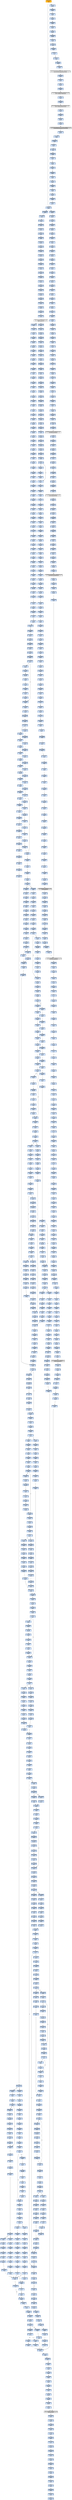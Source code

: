 strict digraph G {
	graph [bgcolor=transparent,
		name=G
	];
	node [color=lightsteelblue,
		fillcolor=lightsteelblue,
		shape=rectangle,
		style=filled
	];
	"0x004049fe"	[color=lightgrey,
		fillcolor=orange,
		label="0x004049fe
call"];
	"0x00404a03"	[label="0x00404a03
jmp"];
	"0x004049fe" -> "0x00404a03"	[color="#000000"];
	"0x0040a3a4"	[label="0x0040a3a4
pushl"];
	"0x004049fe" -> "0x0040a3a4"	[color="#000000"];
	"0x00404a04"	[label="0x00404a04
pushl"];
	"0x00404a03" -> "0x00404a04"	[color="#000000"];
	"0x00404883"	[label="0x00404883
pushl"];
	"0x00404a03" -> "0x00404883"	[color="#000000"];
	"0x00404a0b"	[label="0x00404a0b
movl"];
	"0x00404a04" -> "0x00404a0b"	[color="#000000"];
	"0x00404a12"	[label="0x00404a12
xorl"];
	"0x00404a0b" -> "0x00404a12"	[color="#000000"];
	"0x00404a14"	[label="0x00404a14
jmp"];
	"0x00404a12" -> "0x00404a14"	[color="#000000"];
	"0x00426233"	[label="0x00426233
movl"];
	"0x00404a14" -> "0x00426233"	[color="#000000"];
	"0x00426238"	[label="0x00426238
popl"];
	"0x00426233" -> "0x00426238"	[color="#000000"];
	"0x0042623f"	[label="0x0042623f
addl"];
	"0x00426238" -> "0x0042623f"	[color="#000000"];
	"0x00426242"	[label="0x00426242
pushl"];
	"0x0042623f" -> "0x00426242"	[color="#000000"];
	"0x00426243"	[label="0x00426243
pushl"];
	"0x00426242" -> "0x00426243"	[color="#000000"];
	"0x00426244"	[label="0x00426244
pushl"];
	"0x00426243" -> "0x00426244"	[color="#000000"];
	"0x00426245"	[label="0x00426245
pushl"];
	"0x00426244" -> "0x00426245"	[color="#000000"];
	"0x00426246"	[label="0x00426246
pushl"];
	"0x00426245" -> "0x00426246"	[color="#000000"];
	"0x00426247"	[label="0x00426247
pushl"];
	"0x00426246" -> "0x00426247"	[color="#000000"];
	"0x00426248"	[label="0x00426248
leal"];
	"0x00426247" -> "0x00426248"	[color="#000000"];
	"0x0042624e"	[label="0x0042624e
movl"];
	"0x00426248" -> "0x0042624e"	[color="#000000"];
	"0x00426251"	[label="0x00426251
pushl"];
	"0x0042624e" -> "0x00426251"	[color="#000000"];
	"0x00426252"	[label="0x00426252
movl"];
	"0x00426251" -> "0x00426252"	[color="#000000"];
	"0x00426254"	[label="0x00426254
pushl"];
	"0x00426252" -> "0x00426254"	[color="#000000"];
	"0x00426256"	[label="0x00426256
pushl"];
	"0x00426254" -> "0x00426256"	[color="#000000"];
	"0x0042625b"	[label="0x0042625b
pushl"];
	"0x00426256" -> "0x0042625b"	[color="#000000"];
	"0x0042625e"	[label="0x0042625e
pushl"];
	"0x0042625b" -> "0x0042625e"	[color="#000000"];
	"0x00426260"	[label="0x00426260
movl"];
	"0x0042625e" -> "0x00426260"	[color="#000000"];
	"0x00426263"	[label="0x00426263
addl"];
	"0x00426260" -> "0x00426263"	[color="#000000"];
	"0x00426265"	[label="0x00426265
movl"];
	"0x00426263" -> "0x00426265"	[color="#000000"];
	"0x00426267"	[label="0x00426267
call"];
	"0x00426265" -> "0x00426267"	[color="#000000"];
	VIRTUALALLOC_KERNEL32_DLL	[color=lightgrey,
		fillcolor=lightgrey,
		label="VIRTUALALLOC_KERNEL32_DLL
VIRTUALALLOC"];
	"0x00426267" -> VIRTUALALLOC_KERNEL32_DLL	[color="#000000"];
	"0x00426269"	[label="0x00426269
popl"];
	VIRTUALALLOC_KERNEL32_DLL -> "0x00426269"	[color="#000000"];
	"0x01100851"	[label="0x01100851
movl"];
	VIRTUALALLOC_KERNEL32_DLL -> "0x01100851"	[color="#000000"];
	"0x0042626a"	[label="0x0042626a
movl"];
	"0x00426269" -> "0x0042626a"	[color="#000000"];
	"0x0042626c"	[label="0x0042626c
pushl"];
	"0x0042626a" -> "0x0042626c"	[color="#000000"];
	"0x0042626d"	[label="0x0042626d
pushl"];
	"0x0042626c" -> "0x0042626d"	[color="#000000"];
	"0x0042626e"	[label="0x0042626e
movl"];
	"0x0042626d" -> "0x0042626e"	[color="#000000"];
	"0x00426270"	[label="0x00426270
movl"];
	"0x0042626e" -> "0x00426270"	[color="#000000"];
	"0x00426273"	[label="0x00426273
addl"];
	"0x00426270" -> "0x00426273"	[color="#000000"];
	"0x00426275"	[label="0x00426275
movl"];
	"0x00426273" -> "0x00426275"	[color="#000000"];
	"0x00426277"	[label="0x00426277
movl"];
	"0x00426275" -> "0x00426277"	[color="#000000"];
	"0x0042627a"	[label="0x0042627a
movl"];
	"0x00426277" -> "0x0042627a"	[color="#000000"];
	"0x0042627d"	[label="0x0042627d
addl"];
	"0x0042627a" -> "0x0042627d"	[color="#000000"];
	"0x0042627f"	[label="0x0042627f
movl"];
	"0x0042627d" -> "0x0042627f"	[color="#000000"];
	"0x00426281"	[label="0x00426281
movl"];
	"0x0042627f" -> "0x00426281"	[color="#000000"];
	"0x00426284"	[label="0x00426284
addl"];
	"0x00426281" -> "0x00426284"	[color="#000000"];
	"0x00426286"	[label="0x00426286
movl"];
	"0x00426284" -> "0x00426286"	[color="#000000"];
	"0x00426289"	[label="0x00426289
addl"];
	"0x00426286" -> "0x00426289"	[color="#000000"];
	"0x0042628b"	[label="0x0042628b
leal"];
	"0x00426289" -> "0x0042628b"	[color="#000000"];
	"0x0042628e"	[label="0x0042628e
pushl"];
	"0x0042628b" -> "0x0042628e"	[color="#000000"];
	"0x0042628f"	[label="0x0042628f
pushl"];
	"0x0042628e" -> "0x0042628f"	[color="#000000"];
	"0x00426290"	[label="0x00426290
pushl"];
	"0x0042628f" -> "0x00426290"	[color="#000000"];
	"0x00426291"	[label="0x00426291
call"];
	"0x00426290" -> "0x00426291"	[color="#000000"];
	"0x0042613e"	[label="0x0042613e
pusha"];
	"0x00426291" -> "0x0042613e"	[color="#000000"];
	"0x0042613f"	[label="0x0042613f
movl"];
	"0x0042613e" -> "0x0042613f"	[color="#000000"];
	"0x00426143"	[label="0x00426143
movl"];
	"0x0042613f" -> "0x00426143"	[color="#000000"];
	"0x00426147"	[label="0x00426147
cld"];
	"0x00426143" -> "0x00426147"	[color="#000000"];
	"0x00426148"	[label="0x00426148
movb"];
	"0x00426147" -> "0x00426148"	[color="#000000"];
	"0x0042614a"	[label="0x0042614a
xorl"];
	"0x00426148" -> "0x0042614a"	[color="#000000"];
	"0x0042614c"	[label="0x0042614c
movsb"];
	"0x0042614a" -> "0x0042614c"	[color="#000000"];
	"0x0042614d"	[label="0x0042614d
movb"];
	"0x0042614c" -> "0x0042614d"	[color="#000000"];
	"0x0042614f"	[label="0x0042614f
call"];
	"0x0042614d" -> "0x0042614f"	[color="#000000"];
	"0x004261c1"	[label="0x004261c1
addb"];
	"0x0042614f" -> "0x004261c1"	[color="#000000"];
	"0x004261c3"	[label="0x004261c3
jne"];
	"0x004261c1" -> "0x004261c3"	[color="#000000"];
	"0x004261c5"	[label="0x004261c5
movb"];
	"0x004261c3" -> "0x004261c5"	[color="#000000",
		label=F];
	"0x004261ca"	[label="0x004261ca
ret"];
	"0x004261c3" -> "0x004261ca"	[color="#000000",
		label=T];
	"0x004261c7"	[label="0x004261c7
incl"];
	"0x004261c5" -> "0x004261c7"	[color="#000000"];
	"0x004261c8"	[label="0x004261c8
adcb"];
	"0x004261c7" -> "0x004261c8"	[color="#000000"];
	"0x004261c8" -> "0x004261ca"	[color="#000000"];
	"0x00426166"	[label="0x00426166
jae"];
	"0x004261ca" -> "0x00426166"	[color="#000000"];
	"0x0042618b"	[label="0x0042618b
lodsb"];
	"0x00426166" -> "0x0042618b"	[color="#000000",
		label=T];
	"0x0042618c"	[label="0x0042618c
shrl"];
	"0x0042618b" -> "0x0042618c"	[color="#000000"];
	"0x0042618e"	[label="0x0042618e
je"];
	"0x0042618c" -> "0x0042618e"	[color="#000000"];
	"0x004261dd"	[label="0x004261dd
subl"];
	"0x0042618e" -> "0x004261dd"	[color="#000000",
		label=T];
	"0x004261e1"	[label="0x004261e1
movl"];
	"0x004261dd" -> "0x004261e1"	[color="#000000"];
	"0x004261e5"	[label="0x004261e5
popa"];
	"0x004261e1" -> "0x004261e5"	[color="#000000"];
	"0x004261e6"	[label="0x004261e6
ret"];
	"0x004261e5" -> "0x004261e6"	[color="#000000"];
	"0x00426293"	[label="0x00426293
popl"];
	"0x004261e6" -> "0x00426293"	[color="#000000"];
	"0x00426294"	[label="0x00426294
popl"];
	"0x00426293" -> "0x00426294"	[color="#000000"];
	"0x00426295"	[label="0x00426295
addl"];
	"0x00426294" -> "0x00426295"	[color="#000000"];
	"0x00426298"	[label="0x00426298
movl"];
	"0x00426295" -> "0x00426298"	[color="#000000"];
	"0x0042629a"	[label="0x0042629a
pushl"];
	"0x00426298" -> "0x0042629a"	[color="#000000"];
	"0x0042629b"	[label="0x0042629b
movl"];
	"0x0042629a" -> "0x0042629b"	[color="#000000"];
	"0x0042629d"	[label="0x0042629d
movl"];
	"0x0042629b" -> "0x0042629d"	[color="#000000"];
	"0x004262a0"	[label="0x004262a0
addl"];
	"0x0042629d" -> "0x004262a0"	[color="#000000"];
	"0x004262a3"	[label="0x004262a3
subl"];
	"0x004262a0" -> "0x004262a3"	[color="#000000"];
	"0x004262a5"	[label="0x004262a5
movl"];
	"0x004262a3" -> "0x004262a5"	[color="#000000"];
	"0x004262a8"	[label="0x004262a8
movl"];
	"0x004262a5" -> "0x004262a8"	[color="#000000"];
	"0x004262ab"	[label="0x004262ab
movl"];
	"0x004262a8" -> "0x004262ab"	[color="#000000"];
	"0x004262ae"	[label="0x004262ae
call"];
	"0x004262ab" -> "0x004262ae"	[color="#000000"];
	"0x01100964"	[label="0x01100964
pushl"];
	"0x004262ae" -> "0x01100964"	[color="#000000"];
	"0x01100965"	[label="0x01100965
pushl"];
	"0x01100964" -> "0x01100965"	[color="#000000"];
	"0x01100966"	[label="0x01100966
pushl"];
	"0x01100965" -> "0x01100966"	[color="#000000"];
	"0x01100967"	[label="0x01100967
pushl"];
	"0x01100966" -> "0x01100967"	[color="#000000"];
	"0x01100968"	[label="0x01100968
call"];
	"0x01100967" -> "0x01100968"	[color="#000000"];
	"0x0110096d"	[label="0x0110096d
popl"];
	"0x01100968" -> "0x0110096d"	[color="#000000"];
	"0x0110096e"	[label="0x0110096e
subl"];
	"0x0110096d" -> "0x0110096e"	[color="#000000"];
	"0x01100974"	[label="0x01100974
leal"];
	"0x0110096e" -> "0x01100974"	[color="#000000"];
	"0x0110097a"	[label="0x0110097a
movl"];
	"0x01100974" -> "0x0110097a"	[color="#000000"];
	"0x0110097d"	[label="0x0110097d
addl"];
	"0x0110097a" -> "0x0110097d"	[color="#000000"];
	"0x01100980"	[label="0x01100980
subl"];
	"0x0110097d" -> "0x01100980"	[color="#000000"];
	"0x01100982"	[label="0x01100982
cld"];
	"0x01100980" -> "0x01100982"	[color="#000000"];
	"0x01100983"	[label="0x01100983
movl"];
	"0x01100982" -> "0x01100983"	[color="#000000"];
	"0x01100985"	[label="0x01100985
movl"];
	"0x01100983" -> "0x01100985"	[color="#000000"];
	"0x01100988"	[label="0x01100988
movl"];
	"0x01100985" -> "0x01100988"	[color="#000000"];
	"0x0110098b"	[label="0x0110098b
addl"];
	"0x01100988" -> "0x0110098b"	[color="#000000"];
	"0x0110098d"	[label="0x0110098d
leal"];
	"0x0110098b" -> "0x0110098d"	[color="#000000"];
	"0x01100993"	[label="0x01100993
lodsl"];
	"0x0110098d" -> "0x01100993"	[color="#000000"];
	"0x01100994"	[label="0x01100994
stosl"];
	"0x01100993" -> "0x01100994"	[color="#000000"];
	"0x01100995"	[label="0x01100995
lodsl"];
	"0x01100994" -> "0x01100995"	[color="#000000"];
	"0x01100996"	[label="0x01100996
stosl"];
	"0x01100995" -> "0x01100996"	[color="#000000"];
	"0x01100997"	[label="0x01100997
lodsl"];
	"0x01100996" -> "0x01100997"	[color="#000000"];
	"0x01100998"	[label="0x01100998
stosl"];
	"0x01100997" -> "0x01100998"	[color="#000000"];
	"0x01100999"	[label="0x01100999
lodsl"];
	"0x01100998" -> "0x01100999"	[color="#000000"];
	"0x0110099a"	[label="0x0110099a
stosl"];
	"0x01100999" -> "0x0110099a"	[color="#000000"];
	"0x0110099b"	[label="0x0110099b
nop"];
	"0x0110099a" -> "0x0110099b"	[color="#000000"];
	"0x0110099c"	[label="0x0110099c
cmpl"];
	"0x0110099b" -> "0x0110099c"	[color="#000000"];
	"0x011009a0"	[label="0x011009a0
je"];
	"0x0110099c" -> "0x011009a0"	[color="#000000"];
	"0x011009a2"	[label="0x011009a2
movl"];
	"0x011009a0" -> "0x011009a2"	[color="#000000",
		label=F];
	"0x011009a5"	[label="0x011009a5
testl"];
	"0x011009a2" -> "0x011009a5"	[color="#000000"];
	"0x011009a7"	[label="0x011009a7
je"];
	"0x011009a5" -> "0x011009a7"	[color="#000000"];
	"0x011009a9"	[label="0x011009a9
movl"];
	"0x011009a7" -> "0x011009a9"	[color="#000000",
		label=F];
	"0x011009ae"	[label="0x011009ae
addl"];
	"0x011009a9" -> "0x011009ae"	[color="#000000"];
	"0x011009b0"	[label="0x011009b0
movl"];
	"0x011009ae" -> "0x011009b0"	[color="#000000"];
	"0x011009b3"	[label="0x011009b3
addl"];
	"0x011009b0" -> "0x011009b3"	[color="#000000"];
	"0x011009b5"	[label="0x011009b5
repz"];
	"0x011009b3" -> "0x011009b5"	[color="#000000"];
	"0x011009b7"	[label="0x011009b7
movl"];
	"0x011009b5" -> "0x011009b7"	[color="#000000"];
	"0x011009b9"	[label="0x011009b9
leal"];
	"0x011009b7" -> "0x011009b9"	[color="#000000"];
	"0x011009bf"	[label="0x011009bf
addl"];
	"0x011009b9" -> "0x011009bf"	[color="#000000"];
	"0x011009c1"	[label="0x011009c1
addl"];
	"0x011009bf" -> "0x011009c1"	[color="#000000"];
	"0x011009c4"	[label="0x011009c4
addl"];
	"0x011009c1" -> "0x011009c4"	[color="#000000"];
	"0x011009c7"	[label="0x011009c7
leal"];
	"0x011009c4" -> "0x011009c7"	[color="#000000"];
	"0x011009cd"	[label="0x011009cd
pushl"];
	"0x011009c7" -> "0x011009cd"	[color="#000000"];
	"0x011009ce"	[label="0x011009ce
call"];
	"0x011009cd" -> "0x011009ce"	[color="#000000"];
	"0x01100b19"	[label="0x01100b19
pushl"];
	"0x011009ce" -> "0x01100b19"	[color="#000000"];
	"0x01100b1a"	[label="0x01100b1a
movl"];
	"0x01100b19" -> "0x01100b1a"	[color="#000000"];
	"0x01100b1c"	[label="0x01100b1c
addl"];
	"0x01100b1a" -> "0x01100b1c"	[color="#000000"];
	"0x01100b1f"	[label="0x01100b1f
pushl"];
	"0x01100b1c" -> "0x01100b1f"	[color="#000000"];
	"0x01100b20"	[label="0x01100b20
pushl"];
	"0x01100b1f" -> "0x01100b20"	[color="#000000"];
	"0x01100b21"	[label="0x01100b21
pushl"];
	"0x01100b20" -> "0x01100b21"	[color="#000000"];
	"0x01100b22"	[label="0x01100b22
call"];
	"0x01100b21" -> "0x01100b22"	[color="#000000"];
	"0x01100b27"	[label="0x01100b27
popl"];
	"0x01100b22" -> "0x01100b27"	[color="#000000"];
	"0x01100b28"	[label="0x01100b28
subl"];
	"0x01100b27" -> "0x01100b28"	[color="#000000"];
	"0x01100b2e"	[label="0x01100b2e
movl"];
	"0x01100b28" -> "0x01100b2e"	[color="#000000"];
	"0x01100b31"	[label="0x01100b31
movl"];
	"0x01100b2e" -> "0x01100b31"	[color="#000000"];
	"0x01100b33"	[label="0x01100b33
addl"];
	"0x01100b31" -> "0x01100b33"	[color="#000000"];
	"0x01100b35"	[label="0x01100b35
pushl"];
	"0x01100b33" -> "0x01100b35"	[color="#000000"];
	"0x01100b36"	[label="0x01100b36
call"];
	"0x01100b35" -> "0x01100b36"	[color="#000000"];
	LOADLIBRARYA_KERNEL32_DLL	[color=lightgrey,
		fillcolor=lightgrey,
		label="LOADLIBRARYA_KERNEL32_DLL
LOADLIBRARYA"];
	"0x01100b36" -> LOADLIBRARYA_KERNEL32_DLL	[color="#000000"];
	"0x01100b3c"	[label="0x01100b3c
movl"];
	LOADLIBRARYA_KERNEL32_DLL -> "0x01100b3c"	[color="#000000"];
	"0x01100b3f"	[label="0x01100b3f
movl"];
	"0x01100b3c" -> "0x01100b3f"	[color="#000000"];
	"0x01100b42"	[label="0x01100b42
movl"];
	"0x01100b3f" -> "0x01100b42"	[color="#000000"];
	"0x01100b45"	[label="0x01100b45
addl"];
	"0x01100b42" -> "0x01100b45"	[color="#000000"];
	"0x01100b47"	[label="0x01100b47
addl"];
	"0x01100b45" -> "0x01100b47"	[color="#000000"];
	"0x01100b49"	[label="0x01100b49
xorl"];
	"0x01100b47" -> "0x01100b49"	[color="#000000"];
	"0x01100b4b"	[label="0x01100b4b
addl"];
	"0x01100b49" -> "0x01100b4b"	[color="#000000"];
	"0x01100b4d"	[label="0x01100b4d
je"];
	"0x01100b4b" -> "0x01100b4d"	[color="#000000"];
	"0x01100b4f"	[label="0x01100b4f
pushl"];
	"0x01100b4d" -> "0x01100b4f"	[color="#000000",
		label=F];
	"0x01100b50"	[label="0x01100b50
movl"];
	"0x01100b4f" -> "0x01100b50"	[color="#000000"];
	"0x01100b52"	[label="0x01100b52
addl"];
	"0x01100b50" -> "0x01100b52"	[color="#000000"];
	"0x01100b54"	[label="0x01100b54
pushl"];
	"0x01100b52" -> "0x01100b54"	[color="#000000"];
	"0x01100b55"	[label="0x01100b55
pushl"];
	"0x01100b54" -> "0x01100b55"	[color="#000000"];
	"0x01100b58"	[label="0x01100b58
call"];
	"0x01100b55" -> "0x01100b58"	[color="#000000"];
	GETPROCADDRESS_KERNEL32_DLL	[color=lightgrey,
		fillcolor=lightgrey,
		label="GETPROCADDRESS_KERNEL32_DLL
GETPROCADDRESS"];
	"0x01100b58" -> GETPROCADDRESS_KERNEL32_DLL	[color="#000000"];
	"0x011012db"	[label="0x011012db
popl"];
	GETPROCADDRESS_KERNEL32_DLL -> "0x011012db"	[color="#000000"];
	"0x01100853"	[label="0x01100853
movl"];
	"0x01100851" -> "0x01100853"	[color="#000000"];
	"0x01100856"	[label="0x01100856
leal"];
	"0x01100853" -> "0x01100856"	[color="#000000"];
	"0x01100859"	[label="0x01100859
pushl"];
	"0x01100856" -> "0x01100859"	[color="#000000"];
	"0x0110085a"	[label="0x0110085a
pushl"];
	"0x01100859" -> "0x0110085a"	[color="#000000"];
	"0x0110085b"	[label="0x0110085b
pushl"];
	"0x0110085a" -> "0x0110085b"	[color="#000000"];
	"0x0110085e"	[label="0x0110085e
addl"];
	"0x0110085b" -> "0x0110085e"	[color="#000000"];
	"0x01100861"	[label="0x01100861
pushl"];
	"0x0110085e" -> "0x01100861"	[color="#000000"];
	"0x01100862"	[label="0x01100862
pushl"];
	"0x01100861" -> "0x01100862"	[color="#000000"];
	"0x01100863"	[label="0x01100863
leal"];
	"0x01100862" -> "0x01100863"	[color="#000000"];
	"0x01100866"	[label="0x01100866
pushl"];
	"0x01100863" -> "0x01100866"	[color="#000000"];
	"0x01100867"	[label="0x01100867
call"];
	"0x01100866" -> "0x01100867"	[color="#000000"];
	"0x0110000d"	[label="0x0110000d
pushl"];
	"0x01100867" -> "0x0110000d"	[color="#000000"];
	"0x0110000e"	[label="0x0110000e
movl"];
	"0x0110000d" -> "0x0110000e"	[color="#000000"];
	"0x01100010"	[label="0x01100010
subl"];
	"0x0110000e" -> "0x01100010"	[color="#000000"];
	"0x01100013"	[label="0x01100013
movl"];
	"0x01100010" -> "0x01100013"	[color="#000000"];
	"0x01100016"	[label="0x01100016
movl"];
	"0x01100013" -> "0x01100016"	[color="#000000"];
	"0x01100019"	[label="0x01100019
andl"];
	"0x01100016" -> "0x01100019"	[color="#000000"];
	"0x0110001d"	[label="0x0110001d
andl"];
	"0x01100019" -> "0x0110001d"	[color="#000000"];
	"0x01100021"	[label="0x01100021
xorl"];
	"0x0110001d" -> "0x01100021"	[color="#000000"];
	"0x01100023"	[label="0x01100023
incl"];
	"0x01100021" -> "0x01100023"	[color="#000000"];
	"0x01100024"	[label="0x01100024
pushl"];
	"0x01100023" -> "0x01100024"	[color="#000000"];
	"0x01100025"	[label="0x01100025
pushl"];
	"0x01100024" -> "0x01100025"	[color="#000000"];
	"0x01100026"	[label="0x01100026
movl"];
	"0x01100025" -> "0x01100026"	[color="#000000"];
	"0x01100029"	[label="0x01100029
pushl"];
	"0x01100026" -> "0x01100029"	[color="#000000"];
	"0x0110002a"	[label="0x0110002a
movl"];
	"0x01100029" -> "0x0110002a"	[color="#000000"];
	"0x0110002c"	[label="0x0110002c
shll"];
	"0x0110002a" -> "0x0110002c"	[color="#000000"];
	"0x0110002e"	[label="0x0110002e
movl"];
	"0x0110002c" -> "0x0110002e"	[color="#000000"];
	"0x01100031"	[label="0x01100031
movl"];
	"0x0110002e" -> "0x01100031"	[color="#000000"];
	"0x01100033"	[label="0x01100033
movl"];
	"0x01100031" -> "0x01100033"	[color="#000000"];
	"0x01100035"	[label="0x01100035
shll"];
	"0x01100033" -> "0x01100035"	[color="#000000"];
	"0x01100037"	[label="0x01100037
movl"];
	"0x01100035" -> "0x01100037"	[color="#000000"];
	"0x0110003a"	[label="0x0110003a
addl"];
	"0x01100037" -> "0x0110003a"	[color="#000000"];
	"0x0110003c"	[label="0x0110003c
movl"];
	"0x0110003a" -> "0x0110003c"	[color="#000000"];
	"0x01100041"	[label="0x01100041
shll"];
	"0x0110003c" -> "0x01100041"	[color="#000000"];
	"0x01100043"	[label="0x01100043
decl"];
	"0x01100041" -> "0x01100043"	[color="#000000"];
	"0x01100044"	[label="0x01100044
decl"];
	"0x01100043" -> "0x01100044"	[color="#000000"];
	"0x01100045"	[label="0x01100045
movl"];
	"0x01100044" -> "0x01100045"	[color="#000000"];
	"0x01100048"	[label="0x01100048
addl"];
	"0x01100045" -> "0x01100048"	[color="#000000"];
	"0x0110004d"	[label="0x0110004d
movb"];
	"0x01100048" -> "0x0110004d"	[color="#000000"];
	"0x01100051"	[label="0x01100051
movl"];
	"0x0110004d" -> "0x01100051"	[color="#000000"];
	"0x01100054"	[label="0x01100054
movl"];
	"0x01100051" -> "0x01100054"	[color="#000000"];
	"0x01100057"	[label="0x01100057
movl"];
	"0x01100054" -> "0x01100057"	[color="#000000"];
	"0x0110005a"	[label="0x0110005a
movl"];
	"0x01100057" -> "0x0110005a"	[color="#000000"];
	"0x0110005d"	[label="0x0110005d
movl"];
	"0x0110005a" -> "0x0110005d"	[color="#000000"];
	"0x01100060"	[label="0x01100060
movl"];
	"0x0110005d" -> "0x01100060"	[color="#000000"];
	"0x01100063"	[label="0x01100063
je"];
	"0x01100060" -> "0x01100063"	[color="#000000"];
	"0x01100065"	[label="0x01100065
movl"];
	"0x01100063" -> "0x01100065"	[color="#000000",
		label=F];
	"0x01100067"	[label="0x01100067
movl"];
	"0x01100065" -> "0x01100067"	[color="#000000"];
	"0x0110006c"	[label="0x0110006c
movl"];
	"0x01100067" -> "0x0110006c"	[color="#000000"];
	"0x0110006e"	[label="0x0110006e
repz"];
	"0x0110006c" -> "0x0110006e"	[color="#000000"];
	"0x01100070"	[label="0x01100070
movl"];
	"0x0110006e" -> "0x01100070"	[color="#000000"];
	"0x01100073"	[label="0x01100073
andl"];
	"0x01100070" -> "0x01100073"	[color="#000000"];
	"0x01100077"	[label="0x01100077
pushl"];
	"0x01100073" -> "0x01100077"	[color="#000000"];
	"0x01100079"	[label="0x01100079
movl"];
	"0x01100077" -> "0x01100079"	[color="#000000"];
	"0x0110007c"	[label="0x0110007c
orl"];
	"0x01100079" -> "0x0110007c"	[color="#000000"];
	"0x0110007f"	[label="0x0110007f
popl"];
	"0x0110007c" -> "0x0110007f"	[color="#000000"];
	"0x01100080"	[label="0x01100080
movl"];
	"0x0110007f" -> "0x01100080"	[color="#000000"];
	"0x01100083"	[label="0x01100083
movl"];
	"0x01100080" -> "0x01100083"	[color="#000000"];
	"0x01100086"	[label="0x01100086
movzbl"];
	"0x01100083" -> "0x01100086"	[color="#000000"];
	"0x01100089"	[label="0x01100089
shll"];
	"0x01100086" -> "0x01100089"	[color="#000000"];
	"0x0110008c"	[label="0x0110008c
orl"];
	"0x01100089" -> "0x0110008c"	[color="#000000"];
	"0x0110008e"	[label="0x0110008e
incl"];
	"0x0110008c" -> "0x0110008e"	[color="#000000"];
	"0x01100091"	[label="0x01100091
decl"];
	"0x0110008e" -> "0x01100091"	[color="#000000"];
	"0x01100092"	[label="0x01100092
movl"];
	"0x01100091" -> "0x01100092"	[color="#000000"];
	"0x01100095"	[label="0x01100095
jne"];
	"0x01100092" -> "0x01100095"	[color="#000000"];
	"0x01100097"	[label="0x01100097
cmpl"];
	"0x01100095" -> "0x01100097"	[color="#000000",
		label=F];
	"0x0110009a"	[label="0x0110009a
ja"];
	"0x01100097" -> "0x0110009a"	[color="#000000"];
	"0x011000a8"	[label="0x011000a8
andl"];
	"0x0110009a" -> "0x011000a8"	[color="#000000",
		label=T];
	"0x011000ab"	[label="0x011000ab
movl"];
	"0x011000a8" -> "0x011000ab"	[color="#000000"];
	"0x011000ae"	[label="0x011000ae
movl"];
	"0x011000ab" -> "0x011000ae"	[color="#000000"];
	"0x011000b1"	[label="0x011000b1
shll"];
	"0x011000ae" -> "0x011000b1"	[color="#000000"];
	"0x011000b4"	[label="0x011000b4
addl"];
	"0x011000b1" -> "0x011000b4"	[color="#000000"];
	"0x011000b6"	[label="0x011000b6
leal"];
	"0x011000b4" -> "0x011000b6"	[color="#000000"];
	"0x011000b9"	[label="0x011000b9
cmpl"];
	"0x011000b6" -> "0x011000b9"	[color="#000000"];
	"0x011000be"	[label="0x011000be
jae"];
	"0x011000b9" -> "0x011000be"	[color="#000000"];
	"0x011000d7"	[label="0x011000d7
movl"];
	"0x011000be" -> "0x011000d7"	[color="#000000",
		label=T];
	"0x011000c0"	[label="0x011000c0
movl"];
	"0x011000be" -> "0x011000c0"	[color="#000000",
		label=F];
	"0x011000d9"	[label="0x011000d9
movl"];
	"0x011000d7" -> "0x011000d9"	[color="#000000"];
	"0x011000db"	[label="0x011000db
shrl"];
	"0x011000d9" -> "0x011000db"	[color="#000000"];
	"0x011000de"	[label="0x011000de
imull"];
	"0x011000db" -> "0x011000de"	[color="#000000"];
	"0x011000e1"	[label="0x011000e1
cmpl"];
	"0x011000de" -> "0x011000e1"	[color="#000000"];
	"0x011000e4"	[label="0x011000e4
jae"];
	"0x011000e1" -> "0x011000e4"	[color="#000000"];
	"0x011000ea"	[label="0x011000ea
movl"];
	"0x011000e4" -> "0x011000ea"	[color="#000000",
		label=F];
	"0x01100269"	[label="0x01100269
subl"];
	"0x011000e4" -> "0x01100269"	[color="#000000",
		label=T];
	"0x011000ec"	[label="0x011000ec
movl"];
	"0x011000ea" -> "0x011000ec"	[color="#000000"];
	"0x011000f1"	[label="0x011000f1
subl"];
	"0x011000ec" -> "0x011000f1"	[color="#000000"];
	"0x011000f3"	[label="0x011000f3
shrl"];
	"0x011000f1" -> "0x011000f3"	[color="#000000"];
	"0x011000f6"	[label="0x011000f6
addl"];
	"0x011000f3" -> "0x011000f6"	[color="#000000"];
	"0x011000f8"	[label="0x011000f8
movl"];
	"0x011000f6" -> "0x011000f8"	[color="#000000"];
	"0x011000fa"	[label="0x011000fa
movzbl"];
	"0x011000f8" -> "0x011000fa"	[color="#000000"];
	"0x011000fe"	[label="0x011000fe
movl"];
	"0x011000fa" -> "0x011000fe"	[color="#000000"];
	"0x01100101"	[label="0x01100101
andl"];
	"0x011000fe" -> "0x01100101"	[color="#000000"];
	"0x01100104"	[label="0x01100104
pushl"];
	"0x01100101" -> "0x01100104"	[color="#000000"];
	"0x01100106"	[label="0x01100106
popl"];
	"0x01100104" -> "0x01100106"	[color="#000000"];
	"0x01100107"	[label="0x01100107
subb"];
	"0x01100106" -> "0x01100107"	[color="#000000"];
	"0x0110010a"	[label="0x0110010a
xorl"];
	"0x01100107" -> "0x0110010a"	[color="#000000"];
	"0x0110010c"	[label="0x0110010c
shrl"];
	"0x0110010a" -> "0x0110010c"	[color="#000000"];
	"0x0110010e"	[label="0x0110010e
movl"];
	"0x0110010c" -> "0x0110010e"	[color="#000000"];
	"0x01100111"	[label="0x01100111
shll"];
	"0x0110010e" -> "0x01100111"	[color="#000000"];
	"0x01100113"	[label="0x01100113
movl"];
	"0x01100111" -> "0x01100113"	[color="#000000"];
	"0x01100116"	[label="0x01100116
incl"];
	"0x01100113" -> "0x01100116"	[color="#000000"];
	"0x01100117"	[label="0x01100117
addl"];
	"0x01100116" -> "0x01100117"	[color="#000000"];
	"0x01100119"	[label="0x01100119
imull"];
	"0x01100117" -> "0x01100119"	[color="#000000"];
	"0x0110011f"	[label="0x0110011f
cmpl"];
	"0x01100119" -> "0x0110011f"	[color="#000000"];
	"0x01100123"	[label="0x01100123
leal"];
	"0x0110011f" -> "0x01100123"	[color="#000000"];
	"0x0110012a"	[label="0x0110012a
movl"];
	"0x01100123" -> "0x0110012a"	[color="#000000"];
	"0x0110012d"	[label="0x0110012d
jl"];
	"0x0110012a" -> "0x0110012d"	[color="#000000"];
	"0x011001d2"	[label="0x011001d2
movl"];
	"0x0110012d" -> "0x011001d2"	[color="#000000",
		label=T];
	"0x01100133"	[label="0x01100133
movl"];
	"0x0110012d" -> "0x01100133"	[color="#000000",
		label=F];
	"0x011001d5"	[label="0x011001d5
leal"];
	"0x011001d2" -> "0x011001d5"	[color="#000000"];
	"0x011001d8"	[label="0x011001d8
cmpl"];
	"0x011001d5" -> "0x011001d8"	[color="#000000"];
	"0x011001dd"	[label="0x011001dd
jae"];
	"0x011001d8" -> "0x011001dd"	[color="#000000"];
	"0x011001f6"	[label="0x011001f6
movl"];
	"0x011001dd" -> "0x011001f6"	[color="#000000",
		label=T];
	"0x011001df"	[label="0x011001df
movl"];
	"0x011001dd" -> "0x011001df"	[color="#000000",
		label=F];
	"0x011001f8"	[label="0x011001f8
movl"];
	"0x011001f6" -> "0x011001f8"	[color="#000000"];
	"0x011001fa"	[label="0x011001fa
shrl"];
	"0x011001f8" -> "0x011001fa"	[color="#000000"];
	"0x011001fd"	[label="0x011001fd
imull"];
	"0x011001fa" -> "0x011001fd"	[color="#000000"];
	"0x01100200"	[label="0x01100200
cmpl"];
	"0x011001fd" -> "0x01100200"	[color="#000000"];
	"0x01100203"	[label="0x01100203
jae"];
	"0x01100200" -> "0x01100203"	[color="#000000"];
	"0x01100205"	[label="0x01100205
movl"];
	"0x01100203" -> "0x01100205"	[color="#000000",
		label=F];
	"0x01100219"	[label="0x01100219
subl"];
	"0x01100203" -> "0x01100219"	[color="#000000",
		label=T];
	"0x01100207"	[label="0x01100207
movl"];
	"0x01100205" -> "0x01100207"	[color="#000000"];
	"0x0110020c"	[label="0x0110020c
subl"];
	"0x01100207" -> "0x0110020c"	[color="#000000"];
	"0x0110020e"	[label="0x0110020e
shrl"];
	"0x0110020c" -> "0x0110020e"	[color="#000000"];
	"0x01100211"	[label="0x01100211
addl"];
	"0x0110020e" -> "0x01100211"	[color="#000000"];
	"0x01100213"	[label="0x01100213
movl"];
	"0x01100211" -> "0x01100213"	[color="#000000"];
	"0x01100215"	[label="0x01100215
addl"];
	"0x01100213" -> "0x01100215"	[color="#000000"];
	"0x01100217"	[label="0x01100217
jmp"];
	"0x01100215" -> "0x01100217"	[color="#000000"];
	"0x0110022b"	[label="0x0110022b
cmpl"];
	"0x01100217" -> "0x0110022b"	[color="#000000"];
	"0x01100231"	[label="0x01100231
jl"];
	"0x0110022b" -> "0x01100231"	[color="#000000"];
	"0x01100233"	[label="0x01100233
movl"];
	"0x01100231" -> "0x01100233"	[color="#000000",
		label=F];
	"0x0110021c"	[label="0x0110021c
subl"];
	"0x01100219" -> "0x0110021c"	[color="#000000"];
	"0x0110021e"	[label="0x0110021e
movl"];
	"0x0110021c" -> "0x0110021e"	[color="#000000"];
	"0x01100220"	[label="0x01100220
shrl"];
	"0x0110021e" -> "0x01100220"	[color="#000000"];
	"0x01100223"	[label="0x01100223
subl"];
	"0x01100220" -> "0x01100223"	[color="#000000"];
	"0x01100225"	[label="0x01100225
movl"];
	"0x01100223" -> "0x01100225"	[color="#000000"];
	"0x01100227"	[label="0x01100227
leal"];
	"0x01100225" -> "0x01100227"	[color="#000000"];
	"0x01100227" -> "0x0110022b"	[color="#000000"];
	"0x01100236"	[label="0x01100236
movl"];
	"0x01100233" -> "0x01100236"	[color="#000000"];
	"0x01100239"	[label="0x01100239
incl"];
	"0x01100236" -> "0x01100239"	[color="#000000"];
	"0x0110023c"	[label="0x0110023c
cmpl"];
	"0x01100239" -> "0x0110023c"	[color="#000000"];
	"0x01100240"	[label="0x01100240
movb"];
	"0x0110023c" -> "0x01100240"	[color="#000000"];
	"0x01100243"	[label="0x01100243
movb"];
	"0x01100240" -> "0x01100243"	[color="#000000"];
	"0x01100246"	[label="0x01100246
jnl"];
	"0x01100243" -> "0x01100246"	[color="#000000"];
	"0x01100248"	[label="0x01100248
andl"];
	"0x01100246" -> "0x01100248"	[color="#000000",
		label=F];
	"0x01100251"	[label="0x01100251
cmpl"];
	"0x01100246" -> "0x01100251"	[color="#000000",
		label=T];
	"0x0110024c"	[label="0x0110024c
jmp"];
	"0x01100248" -> "0x0110024c"	[color="#000000"];
	"0x011007eb"	[label="0x011007eb
movl"];
	"0x0110024c" -> "0x011007eb"	[color="#000000"];
	"0x011007ee"	[label="0x011007ee
cmpl"];
	"0x011007eb" -> "0x011007ee"	[color="#000000"];
	"0x011007f1"	[label="0x011007f1
jb"];
	"0x011007ee" -> "0x011007f1"	[color="#000000"];
	"0x011007f7"	[label="0x011007f7
jmp"];
	"0x011007f1" -> "0x011007f7"	[color="#000000",
		label=F];
	"0x011000c3"	[label="0x011000c3
movl"];
	"0x011000c0" -> "0x011000c3"	[color="#000000"];
	"0x011000c6"	[label="0x011000c6
movzbl"];
	"0x011000c3" -> "0x011000c6"	[color="#000000"];
	"0x011000c9"	[label="0x011000c9
shll"];
	"0x011000c6" -> "0x011000c9"	[color="#000000"];
	"0x011000cc"	[label="0x011000cc
orl"];
	"0x011000c9" -> "0x011000cc"	[color="#000000"];
	"0x011000ce"	[label="0x011000ce
shll"];
	"0x011000cc" -> "0x011000ce"	[color="#000000"];
	"0x011000d1"	[label="0x011000d1
incl"];
	"0x011000ce" -> "0x011000d1"	[color="#000000"];
	"0x011000d4"	[label="0x011000d4
movl"];
	"0x011000d1" -> "0x011000d4"	[color="#000000"];
	"0x011000d4" -> "0x011000d7"	[color="#000000"];
	"0x011001e2"	[label="0x011001e2
movl"];
	"0x011001df" -> "0x011001e2"	[color="#000000"];
	"0x011001e5"	[label="0x011001e5
movzbl"];
	"0x011001e2" -> "0x011001e5"	[color="#000000"];
	"0x011001e8"	[label="0x011001e8
shll"];
	"0x011001e5" -> "0x011001e8"	[color="#000000"];
	"0x011001eb"	[label="0x011001eb
orl"];
	"0x011001e8" -> "0x011001eb"	[color="#000000"];
	"0x011001ed"	[label="0x011001ed
shll"];
	"0x011001eb" -> "0x011001ed"	[color="#000000"];
	"0x011001f0"	[label="0x011001f0
incl"];
	"0x011001ed" -> "0x011001f0"	[color="#000000"];
	"0x011001f3"	[label="0x011001f3
movl"];
	"0x011001f0" -> "0x011001f3"	[color="#000000"];
	"0x011001f3" -> "0x011001f6"	[color="#000000"];
	"0x0110026c"	[label="0x0110026c
movl"];
	"0x01100269" -> "0x0110026c"	[color="#000000"];
	"0x0110026e"	[label="0x0110026e
shrl"];
	"0x0110026c" -> "0x0110026e"	[color="#000000"];
	"0x01100271"	[label="0x01100271
subl"];
	"0x0110026e" -> "0x01100271"	[color="#000000"];
	"0x01100273"	[label="0x01100273
movl"];
	"0x01100271" -> "0x01100273"	[color="#000000"];
	"0x01100276"	[label="0x01100276
subl"];
	"0x01100273" -> "0x01100276"	[color="#000000"];
	"0x01100278"	[label="0x01100278
movl"];
	"0x01100276" -> "0x01100278"	[color="#000000"];
	"0x0110027a"	[label="0x0110027a
movl"];
	"0x01100278" -> "0x0110027a"	[color="#000000"];
	"0x0110027d"	[label="0x0110027d
leal"];
	"0x0110027a" -> "0x0110027d"	[color="#000000"];
	"0x01100284"	[label="0x01100284
cmpl"];
	"0x0110027d" -> "0x01100284"	[color="#000000"];
	"0x01100289"	[label="0x01100289
jae"];
	"0x01100284" -> "0x01100289"	[color="#000000"];
	"0x0110028b"	[label="0x0110028b
movl"];
	"0x01100289" -> "0x0110028b"	[color="#000000",
		label=F];
	"0x011002a2"	[label="0x011002a2
movl"];
	"0x01100289" -> "0x011002a2"	[color="#000000",
		label=T];
	"0x0110028e"	[label="0x0110028e
movl"];
	"0x0110028b" -> "0x0110028e"	[color="#000000"];
	"0x01100291"	[label="0x01100291
movzbl"];
	"0x0110028e" -> "0x01100291"	[color="#000000"];
	"0x01100294"	[label="0x01100294
shll"];
	"0x01100291" -> "0x01100294"	[color="#000000"];
	"0x01100297"	[label="0x01100297
orl"];
	"0x01100294" -> "0x01100297"	[color="#000000"];
	"0x01100299"	[label="0x01100299
shll"];
	"0x01100297" -> "0x01100299"	[color="#000000"];
	"0x0110029c"	[label="0x0110029c
incl"];
	"0x01100299" -> "0x0110029c"	[color="#000000"];
	"0x0110029f"	[label="0x0110029f
movl"];
	"0x0110029c" -> "0x0110029f"	[color="#000000"];
	"0x0110029f" -> "0x011002a2"	[color="#000000"];
	"0x011002a4"	[label="0x011002a4
movl"];
	"0x011002a2" -> "0x011002a4"	[color="#000000"];
	"0x011002a6"	[label="0x011002a6
shrl"];
	"0x011002a4" -> "0x011002a6"	[color="#000000"];
	"0x011002a9"	[label="0x011002a9
imull"];
	"0x011002a6" -> "0x011002a9"	[color="#000000"];
	"0x011002ac"	[label="0x011002ac
cmpl"];
	"0x011002a9" -> "0x011002ac"	[color="#000000"];
	"0x011002af"	[label="0x011002af
jae"];
	"0x011002ac" -> "0x011002af"	[color="#000000"];
	"0x011002f4"	[label="0x011002f4
subl"];
	"0x011002af" -> "0x011002f4"	[color="#000000",
		label=T];
	"0x011002b1"	[label="0x011002b1
movl"];
	"0x011002af" -> "0x011002b1"	[color="#000000",
		label=F];
	"0x011002f7"	[label="0x011002f7
subl"];
	"0x011002f4" -> "0x011002f7"	[color="#000000"];
	"0x011002f9"	[label="0x011002f9
movl"];
	"0x011002f7" -> "0x011002f9"	[color="#000000"];
	"0x011002fb"	[label="0x011002fb
shrl"];
	"0x011002f9" -> "0x011002fb"	[color="#000000"];
	"0x011002fe"	[label="0x011002fe
subl"];
	"0x011002fb" -> "0x011002fe"	[color="#000000"];
	"0x01100300"	[label="0x01100300
movl"];
	"0x011002fe" -> "0x01100300"	[color="#000000"];
	"0x01100302"	[label="0x01100302
movl"];
	"0x01100300" -> "0x01100302"	[color="#000000"];
	"0x01100305"	[label="0x01100305
movl"];
	"0x01100302" -> "0x01100305"	[color="#000000"];
	"0x01100308"	[label="0x01100308
leal"];
	"0x01100305" -> "0x01100308"	[color="#000000"];
	"0x0110030f"	[label="0x0110030f
cmpl"];
	"0x01100308" -> "0x0110030f"	[color="#000000"];
	"0x01100314"	[label="0x01100314
jae"];
	"0x0110030f" -> "0x01100314"	[color="#000000"];
	"0x0110032d"	[label="0x0110032d
movl"];
	"0x01100314" -> "0x0110032d"	[color="#000000",
		label=T];
	"0x01100316"	[label="0x01100316
movl"];
	"0x01100314" -> "0x01100316"	[color="#000000",
		label=F];
	"0x0110032f"	[label="0x0110032f
movl"];
	"0x0110032d" -> "0x0110032f"	[color="#000000"];
	"0x01100331"	[label="0x01100331
shrl"];
	"0x0110032f" -> "0x01100331"	[color="#000000"];
	"0x01100334"	[label="0x01100334
imull"];
	"0x01100331" -> "0x01100334"	[color="#000000"];
	"0x01100337"	[label="0x01100337
cmpl"];
	"0x01100334" -> "0x01100337"	[color="#000000"];
	"0x0110033a"	[label="0x0110033a
jae"];
	"0x01100337" -> "0x0110033a"	[color="#000000"];
	"0x01100340"	[label="0x01100340
movl"];
	"0x0110033a" -> "0x01100340"	[color="#000000",
		label=F];
	"0x011003eb"	[label="0x011003eb
subl"];
	"0x0110033a" -> "0x011003eb"	[color="#000000",
		label=T];
	"0x01100345"	[label="0x01100345
subl"];
	"0x01100340" -> "0x01100345"	[color="#000000"];
	"0x01100347"	[label="0x01100347
shrl"];
	"0x01100345" -> "0x01100347"	[color="#000000"];
	"0x0110034a"	[label="0x0110034a
addl"];
	"0x01100347" -> "0x0110034a"	[color="#000000"];
	"0x0110034c"	[label="0x0110034c
movl"];
	"0x0110034a" -> "0x0110034c"	[color="#000000"];
	"0x0110034f"	[label="0x0110034f
addl"];
	"0x0110034c" -> "0x0110034f"	[color="#000000"];
	"0x01100352"	[label="0x01100352
shll"];
	"0x0110034f" -> "0x01100352"	[color="#000000"];
	"0x01100355"	[label="0x01100355
movl"];
	"0x01100352" -> "0x01100355"	[color="#000000"];
	"0x01100357"	[label="0x01100357
movl"];
	"0x01100355" -> "0x01100357"	[color="#000000"];
	"0x0110035a"	[label="0x0110035a
addl"];
	"0x01100357" -> "0x0110035a"	[color="#000000"];
	"0x0110035c"	[label="0x0110035c
movl"];
	"0x0110035a" -> "0x0110035c"	[color="#000000"];
	"0x0110035e"	[label="0x0110035e
leal"];
	"0x0110035c" -> "0x0110035e"	[color="#000000"];
	"0x01100361"	[label="0x01100361
cmpl"];
	"0x0110035e" -> "0x01100361"	[color="#000000"];
	"0x01100367"	[label="0x01100367
jae"];
	"0x01100361" -> "0x01100367"	[color="#000000"];
	"0x01100382"	[label="0x01100382
movl"];
	"0x01100367" -> "0x01100382"	[color="#000000",
		label=T];
	"0x01100369"	[label="0x01100369
movl"];
	"0x01100367" -> "0x01100369"	[color="#000000",
		label=F];
	"0x01100384"	[label="0x01100384
movl"];
	"0x01100382" -> "0x01100384"	[color="#000000"];
	"0x01100386"	[label="0x01100386
shrl"];
	"0x01100384" -> "0x01100386"	[color="#000000"];
	"0x01100389"	[label="0x01100389
imull"];
	"0x01100386" -> "0x01100389"	[color="#000000"];
	"0x0110038c"	[label="0x0110038c
cmpl"];
	"0x01100389" -> "0x0110038c"	[color="#000000"];
	"0x0110038f"	[label="0x0110038f
jae"];
	"0x0110038c" -> "0x0110038f"	[color="#000000"];
	"0x011003d8"	[label="0x011003d8
subl"];
	"0x0110038f" -> "0x011003d8"	[color="#000000",
		label=T];
	"0x01100391"	[label="0x01100391
movl"];
	"0x0110038f" -> "0x01100391"	[color="#000000",
		label=F];
	"0x011003db"	[label="0x011003db
subl"];
	"0x011003d8" -> "0x011003db"	[color="#000000"];
	"0x011003dd"	[label="0x011003dd
movl"];
	"0x011003db" -> "0x011003dd"	[color="#000000"];
	"0x011003df"	[label="0x011003df
shrl"];
	"0x011003dd" -> "0x011003df"	[color="#000000"];
	"0x011003e2"	[label="0x011003e2
subl"];
	"0x011003df" -> "0x011003e2"	[color="#000000"];
	"0x011003e4"	[label="0x011003e4
movl"];
	"0x011003e2" -> "0x011003e4"	[color="#000000"];
	"0x011003e6"	[label="0x011003e6
jmp"];
	"0x011003e4" -> "0x011003e6"	[color="#000000"];
	"0x011004cb"	[label="0x011004cb
xorl"];
	"0x011003e6" -> "0x011004cb"	[color="#000000"];
	"0x011004cd"	[label="0x011004cd
cmpl"];
	"0x011004cb" -> "0x011004cd"	[color="#000000"];
	"0x011004d1"	[label="0x011004d1
setge"];
	"0x011004cd" -> "0x011004d1"	[color="#000000"];
	"0x011004d4"	[label="0x011004d4
decl"];
	"0x011004d1" -> "0x011004d4"	[color="#000000"];
	"0x011004d5"	[label="0x011004d5
andl"];
	"0x011004d4" -> "0x011004d5"	[color="#000000"];
	"0x011004d8"	[label="0x011004d8
addl"];
	"0x011004d5" -> "0x011004d8"	[color="#000000"];
	"0x011004db"	[label="0x011004db
movl"];
	"0x011004d8" -> "0x011004db"	[color="#000000"];
	"0x011004de"	[label="0x011004de
movl"];
	"0x011004db" -> "0x011004de"	[color="#000000"];
	"0x011004e1"	[label="0x011004e1
addl"];
	"0x011004de" -> "0x011004e1"	[color="#000000"];
	"0x011004e7"	[label="0x011004e7
cmpl"];
	"0x011004e1" -> "0x011004e7"	[color="#000000"];
	"0x011004ec"	[label="0x011004ec
jae"];
	"0x011004e7" -> "0x011004ec"	[color="#000000"];
	"0x01100505"	[label="0x01100505
movl"];
	"0x011004ec" -> "0x01100505"	[color="#000000",
		label=T];
	"0x011004ee"	[label="0x011004ee
movl"];
	"0x011004ec" -> "0x011004ee"	[color="#000000",
		label=F];
	"0x01100507"	[label="0x01100507
movl"];
	"0x01100505" -> "0x01100507"	[color="#000000"];
	"0x01100509"	[label="0x01100509
shrl"];
	"0x01100507" -> "0x01100509"	[color="#000000"];
	"0x0110050c"	[label="0x0110050c
imull"];
	"0x01100509" -> "0x0110050c"	[color="#000000"];
	"0x0110050f"	[label="0x0110050f
cmpl"];
	"0x0110050c" -> "0x0110050f"	[color="#000000"];
	"0x01100512"	[label="0x01100512
jae"];
	"0x0110050f" -> "0x01100512"	[color="#000000"];
	"0x01100514"	[label="0x01100514
movl"];
	"0x01100512" -> "0x01100514"	[color="#000000",
		label=F];
	"0x01100539"	[label="0x01100539
subl"];
	"0x01100512" -> "0x01100539"	[color="#000000",
		label=T];
	"0x01100516"	[label="0x01100516
movl"];
	"0x01100514" -> "0x01100516"	[color="#000000"];
	"0x0110051b"	[label="0x0110051b
subl"];
	"0x01100516" -> "0x0110051b"	[color="#000000"];
	"0x0110051d"	[label="0x0110051d
shrl"];
	"0x0110051b" -> "0x0110051d"	[color="#000000"];
	"0x01100520"	[label="0x01100520
addl"];
	"0x0110051d" -> "0x01100520"	[color="#000000"];
	"0x01100522"	[label="0x01100522
shll"];
	"0x01100520" -> "0x01100522"	[color="#000000"];
	"0x01100525"	[label="0x01100525
movl"];
	"0x01100522" -> "0x01100525"	[color="#000000"];
	"0x01100527"	[label="0x01100527
leal"];
	"0x01100525" -> "0x01100527"	[color="#000000"];
	"0x0110052b"	[label="0x0110052b
xorl"];
	"0x01100527" -> "0x0110052b"	[color="#000000"];
	"0x0110052d"	[label="0x0110052d
movl"];
	"0x0110052b" -> "0x0110052d"	[color="#000000"];
	"0x01100534"	[label="0x01100534
jmp"];
	"0x0110052d" -> "0x01100534"	[color="#000000"];
	"0x011005ba"	[label="0x011005ba
movl"];
	"0x01100534" -> "0x011005ba"	[color="#000000"];
	"0x011005bd"	[label="0x011005bd
movl"];
	"0x011005ba" -> "0x011005bd"	[color="#000000"];
	"0x011005c0"	[label="0x011005c0
movl"];
	"0x011005bd" -> "0x011005c0"	[color="#000000"];
	"0x011005c3"	[label="0x011005c3
movl"];
	"0x011005c0" -> "0x011005c3"	[color="#000000"];
	"0x011005ca"	[label="0x011005ca
cmpl"];
	"0x011005c3" -> "0x011005ca"	[color="#000000"];
	"0x011005cf"	[label="0x011005cf
jae"];
	"0x011005ca" -> "0x011005cf"	[color="#000000"];
	"0x011005e8"	[label="0x011005e8
movl"];
	"0x011005cf" -> "0x011005e8"	[color="#000000",
		label=T];
	"0x011005d1"	[label="0x011005d1
movl"];
	"0x011005cf" -> "0x011005d1"	[color="#000000",
		label=F];
	"0x011005eb"	[label="0x011005eb
movl"];
	"0x011005e8" -> "0x011005eb"	[color="#000000"];
	"0x011005ee"	[label="0x011005ee
movl"];
	"0x011005eb" -> "0x011005ee"	[color="#000000"];
	"0x011005f0"	[label="0x011005f0
shrl"];
	"0x011005ee" -> "0x011005f0"	[color="#000000"];
	"0x011005f3"	[label="0x011005f3
imull"];
	"0x011005f0" -> "0x011005f3"	[color="#000000"];
	"0x011005f6"	[label="0x011005f6
cmpl"];
	"0x011005f3" -> "0x011005f6"	[color="#000000"];
	"0x011005f9"	[label="0x011005f9
jae"];
	"0x011005f6" -> "0x011005f9"	[color="#000000"];
	"0x011005fb"	[label="0x011005fb
movl"];
	"0x011005f9" -> "0x011005fb"	[color="#000000",
		label=F];
	"0x01100614"	[label="0x01100614
subl"];
	"0x011005f9" -> "0x01100614"	[color="#000000",
		label=T];
	"0x011005fd"	[label="0x011005fd
movl"];
	"0x011005fb" -> "0x011005fd"	[color="#000000"];
	"0x01100602"	[label="0x01100602
subl"];
	"0x011005fd" -> "0x01100602"	[color="#000000"];
	"0x01100604"	[label="0x01100604
shrl"];
	"0x01100602" -> "0x01100604"	[color="#000000"];
	"0x01100607"	[label="0x01100607
addl"];
	"0x01100604" -> "0x01100607"	[color="#000000"];
	"0x01100609"	[label="0x01100609
movl"];
	"0x01100607" -> "0x01100609"	[color="#000000"];
	"0x0110060c"	[label="0x0110060c
shll"];
	"0x01100609" -> "0x0110060c"	[color="#000000"];
	"0x0110060f"	[label="0x0110060f
movl"];
	"0x0110060c" -> "0x0110060f"	[color="#000000"];
	"0x01100612"	[label="0x01100612
jmp"];
	"0x0110060f" -> "0x01100612"	[color="#000000"];
	"0x01100630"	[label="0x01100630
decl"];
	"0x01100612" -> "0x01100630"	[color="#000000"];
	"0x01100633"	[label="0x01100633
jne"];
	"0x01100630" -> "0x01100633"	[color="#000000"];
	"0x01100635"	[label="0x01100635
movl"];
	"0x01100633" -> "0x01100635"	[color="#000000",
		label=F];
	"0x01100638"	[label="0x01100638
xorl"];
	"0x01100635" -> "0x01100638"	[color="#000000"];
	"0x0110063a"	[label="0x0110063a
incl"];
	"0x01100638" -> "0x0110063a"	[color="#000000"];
	"0x0110063b"	[label="0x0110063b
movl"];
	"0x0110063a" -> "0x0110063b"	[color="#000000"];
	"0x0110063d"	[label="0x0110063d
shll"];
	"0x0110063b" -> "0x0110063d"	[color="#000000"];
	"0x0110063f"	[label="0x0110063f
subl"];
	"0x0110063d" -> "0x0110063f"	[color="#000000"];
	"0x01100641"	[label="0x01100641
addl"];
	"0x0110063f" -> "0x01100641"	[color="#000000"];
	"0x01100644"	[label="0x01100644
cmpl"];
	"0x01100641" -> "0x01100644"	[color="#000000"];
	"0x01100648"	[label="0x01100648
jge"];
	"0x01100644" -> "0x01100648"	[color="#000000"];
	"0x011007bc"	[label="0x011007bc
movl"];
	"0x01100648" -> "0x011007bc"	[color="#000000",
		label=T];
	"0x0110064e"	[label="0x0110064e
addl"];
	"0x01100648" -> "0x0110064e"	[color="#000000",
		label=F];
	"0x011007bf"	[label="0x011007bf
addl"];
	"0x011007bc" -> "0x011007bf"	[color="#000000"];
	"0x011007c3"	[label="0x011007c3
cmpl"];
	"0x011007bf" -> "0x011007c3"	[color="#000000"];
	"0x011007c5"	[label="0x011007c5
ja"];
	"0x011007c3" -> "0x011007c5"	[color="#000000"];
	"0x011007c7"	[label="0x011007c7
movl"];
	"0x011007c5" -> "0x011007c7"	[color="#000000",
		label=F];
	"0x011007ca"	[label="0x011007ca
movl"];
	"0x011007c7" -> "0x011007ca"	[color="#000000"];
	"0x011007cc"	[label="0x011007cc
subl"];
	"0x011007ca" -> "0x011007cc"	[color="#000000"];
	"0x011007ce"	[label="0x011007ce
addl"];
	"0x011007cc" -> "0x011007ce"	[color="#000000"];
	"0x011007d0"	[label="0x011007d0
movb"];
	"0x011007ce" -> "0x011007d0"	[color="#000000"];
	"0x011007d2"	[label="0x011007d2
decl"];
	"0x011007d0" -> "0x011007d2"	[color="#000000"];
	"0x011007d5"	[label="0x011007d5
movb"];
	"0x011007d2" -> "0x011007d5"	[color="#000000"];
	"0x011007d8"	[label="0x011007d8
incl"];
	"0x011007d5" -> "0x011007d8"	[color="#000000"];
	"0x011007d9"	[label="0x011007d9
incl"];
	"0x011007d8" -> "0x011007d9"	[color="#000000"];
	"0x011007da"	[label="0x011007da
cmpl"];
	"0x011007d9" -> "0x011007da"	[color="#000000"];
	"0x011007de"	[label="0x011007de
movb"];
	"0x011007da" -> "0x011007de"	[color="#000000"];
	"0x011007e1"	[label="0x011007e1
movl"];
	"0x011007de" -> "0x011007e1"	[color="#000000"];
	"0x011007e4"	[label="0x011007e4
je"];
	"0x011007e1" -> "0x011007e4"	[color="#000000"];
	"0x011007e4" -> "0x011007eb"	[color="#000000",
		label=T];
	"0x01100136"	[label="0x01100136
subl"];
	"0x01100133" -> "0x01100136"	[color="#000000"];
	"0x01100139"	[label="0x01100139
movl"];
	"0x01100136" -> "0x01100139"	[color="#000000"];
	"0x0110013c"	[label="0x0110013c
movzbl"];
	"0x01100139" -> "0x0110013c"	[color="#000000"];
	"0x01100140"	[label="0x01100140
movl"];
	"0x0110013c" -> "0x01100140"	[color="#000000"];
	"0x01100143"	[label="0x01100143
shll"];
	"0x01100140" -> "0x01100143"	[color="#000000"];
	"0x01100146"	[label="0x01100146
movl"];
	"0x01100143" -> "0x01100146"	[color="#000000"];
	"0x01100149"	[label="0x01100149
movl"];
	"0x01100146" -> "0x01100149"	[color="#000000"];
	"0x0110014c"	[label="0x0110014c
andl"];
	"0x01100149" -> "0x0110014c"	[color="#000000"];
	"0x01100152"	[label="0x01100152
leal"];
	"0x0110014c" -> "0x01100152"	[color="#000000"];
	"0x01100155"	[label="0x01100155
leal"];
	"0x01100152" -> "0x01100155"	[color="#000000"];
	"0x0110015c"	[label="0x0110015c
movl"];
	"0x01100155" -> "0x0110015c"	[color="#000000"];
	"0x0110015f"	[label="0x0110015f
cmpl"];
	"0x0110015c" -> "0x0110015f"	[color="#000000"];
	"0x01100164"	[label="0x01100164
jae"];
	"0x0110015f" -> "0x01100164"	[color="#000000"];
	"0x0110017d"	[label="0x0110017d
movl"];
	"0x01100164" -> "0x0110017d"	[color="#000000",
		label=T];
	"0x01100166"	[label="0x01100166
movl"];
	"0x01100164" -> "0x01100166"	[color="#000000",
		label=F];
	"0x0110017f"	[label="0x0110017f
movl"];
	"0x0110017d" -> "0x0110017f"	[color="#000000"];
	"0x01100181"	[label="0x01100181
shrl"];
	"0x0110017f" -> "0x01100181"	[color="#000000"];
	"0x01100184"	[label="0x01100184
imull"];
	"0x01100181" -> "0x01100184"	[color="#000000"];
	"0x01100187"	[label="0x01100187
cmpl"];
	"0x01100184" -> "0x01100187"	[color="#000000"];
	"0x0110018a"	[label="0x0110018a
jae"];
	"0x01100187" -> "0x0110018a"	[color="#000000"];
	"0x0110018c"	[label="0x0110018c
movl"];
	"0x0110018a" -> "0x0110018c"	[color="#000000",
		label=F];
	"0x011001ab"	[label="0x011001ab
subl"];
	"0x0110018a" -> "0x011001ab"	[color="#000000",
		label=T];
	"0x0110018e"	[label="0x0110018e
movl"];
	"0x0110018c" -> "0x0110018e"	[color="#000000"];
	"0x01100193"	[label="0x01100193
subl"];
	"0x0110018e" -> "0x01100193"	[color="#000000"];
	"0x01100195"	[label="0x01100195
shrl"];
	"0x01100193" -> "0x01100195"	[color="#000000"];
	"0x01100198"	[label="0x01100198
addl"];
	"0x01100195" -> "0x01100198"	[color="#000000"];
	"0x0110019a"	[label="0x0110019a
movl"];
	"0x01100198" -> "0x0110019a"	[color="#000000"];
	"0x0110019d"	[label="0x0110019d
addl"];
	"0x0110019a" -> "0x0110019d"	[color="#000000"];
	"0x0110019f"	[label="0x0110019f
movl"];
	"0x0110019d" -> "0x0110019f"	[color="#000000"];
	"0x011001a1"	[label="0x011001a1
testl"];
	"0x0110019f" -> "0x011001a1"	[color="#000000"];
	"0x011001a3"	[label="0x011001a3
jne"];
	"0x011001a1" -> "0x011001a3"	[color="#000000"];
	"0x011001a3" -> "0x0110022b"	[color="#000000",
		label=T];
	"0x011001a9"	[label="0x011001a9
jmp"];
	"0x011001a3" -> "0x011001a9"	[color="#000000",
		label=F];
	"0x011001c4"	[label="0x011001c4
cmpl"];
	"0x011001a9" -> "0x011001c4"	[color="#000000"];
	"0x011001ca"	[label="0x011001ca
jl"];
	"0x011001c4" -> "0x011001ca"	[color="#000000"];
	"0x011001d0"	[label="0x011001d0
jmp"];
	"0x011001ca" -> "0x011001d0"	[color="#000000",
		label=F];
	"0x011001ae"	[label="0x011001ae
subl"];
	"0x011001ab" -> "0x011001ae"	[color="#000000"];
	"0x011001b0"	[label="0x011001b0
movl"];
	"0x011001ae" -> "0x011001b0"	[color="#000000"];
	"0x011001b2"	[label="0x011001b2
shrl"];
	"0x011001b0" -> "0x011001b2"	[color="#000000"];
	"0x011001b5"	[label="0x011001b5
subl"];
	"0x011001b2" -> "0x011001b5"	[color="#000000"];
	"0x011001b7"	[label="0x011001b7
movl"];
	"0x011001b5" -> "0x011001b7"	[color="#000000"];
	"0x011001ba"	[label="0x011001ba
movl"];
	"0x011001b7" -> "0x011001ba"	[color="#000000"];
	"0x011001bc"	[label="0x011001bc
leal"];
	"0x011001ba" -> "0x011001bc"	[color="#000000"];
	"0x011001c0"	[label="0x011001c0
testl"];
	"0x011001bc" -> "0x011001c0"	[color="#000000"];
	"0x011001c2"	[label="0x011001c2
je"];
	"0x011001c0" -> "0x011001c2"	[color="#000000"];
	"0x011001c2" -> "0x0110022b"	[color="#000000",
		label=T];
	"0x011001c2" -> "0x011001c4"	[color="#000000",
		label=F];
	"0x01100255"	[label="0x01100255
jnl"];
	"0x01100251" -> "0x01100255"	[color="#000000"];
	"0x01100257"	[label="0x01100257
subl"];
	"0x01100255" -> "0x01100257"	[color="#000000",
		label=F];
	"0x01100260"	[label="0x01100260
subl"];
	"0x01100255" -> "0x01100260"	[color="#000000",
		label=T];
	"0x0110025b"	[label="0x0110025b
jmp"];
	"0x01100257" -> "0x0110025b"	[color="#000000"];
	"0x0110025b" -> "0x011007eb"	[color="#000000"];
	"0x011002b3"	[label="0x011002b3
movl"];
	"0x011002b1" -> "0x011002b3"	[color="#000000"];
	"0x011002b8"	[label="0x011002b8
subl"];
	"0x011002b3" -> "0x011002b8"	[color="#000000"];
	"0x011002ba"	[label="0x011002ba
shrl"];
	"0x011002b8" -> "0x011002ba"	[color="#000000"];
	"0x011002bd"	[label="0x011002bd
addl"];
	"0x011002ba" -> "0x011002bd"	[color="#000000"];
	"0x011002bf"	[label="0x011002bf
cmpl"];
	"0x011002bd" -> "0x011002bf"	[color="#000000"];
	"0x011002c3"	[label="0x011002c3
movl"];
	"0x011002bf" -> "0x011002c3"	[color="#000000"];
	"0x011002c6"	[label="0x011002c6
movl"];
	"0x011002c3" -> "0x011002c6"	[color="#000000"];
	"0x011002c9"	[label="0x011002c9
movl"];
	"0x011002c6" -> "0x011002c9"	[color="#000000"];
	"0x011002cc"	[label="0x011002cc
movl"];
	"0x011002c9" -> "0x011002cc"	[color="#000000"];
	"0x011002cf"	[label="0x011002cf
movl"];
	"0x011002cc" -> "0x011002cf"	[color="#000000"];
	"0x011002d2"	[label="0x011002d2
movl"];
	"0x011002cf" -> "0x011002d2"	[color="#000000"];
	"0x011002d4"	[label="0x011002d4
movl"];
	"0x011002d2" -> "0x011002d4"	[color="#000000"];
	"0x011002d7"	[label="0x011002d7
jnl"];
	"0x011002d4" -> "0x011002d7"	[color="#000000"];
	"0x011002d9"	[label="0x011002d9
andl"];
	"0x011002d7" -> "0x011002d9"	[color="#000000",
		label=F];
	"0x011002df"	[label="0x011002df
movl"];
	"0x011002d7" -> "0x011002df"	[color="#000000",
		label=T];
	"0x011002dd"	[label="0x011002dd
jmp"];
	"0x011002d9" -> "0x011002dd"	[color="#000000"];
	"0x011002e6"	[label="0x011002e6
movl"];
	"0x011002dd" -> "0x011002e6"	[color="#000000"];
	"0x011002e9"	[label="0x011002e9
addl"];
	"0x011002e6" -> "0x011002e9"	[color="#000000"];
	"0x011002ef"	[label="0x011002ef
jmp"];
	"0x011002e9" -> "0x011002ef"	[color="#000000"];
	"0x011002ef" -> "0x011004e7"	[color="#000000"];
	"0x01100617"	[label="0x01100617
movl"];
	"0x01100614" -> "0x01100617"	[color="#000000"];
	"0x0110061a"	[label="0x0110061a
subl"];
	"0x01100617" -> "0x0110061a"	[color="#000000"];
	"0x0110061c"	[label="0x0110061c
movl"];
	"0x0110061a" -> "0x0110061c"	[color="#000000"];
	"0x0110061e"	[label="0x0110061e
shrl"];
	"0x0110061c" -> "0x0110061e"	[color="#000000"];
	"0x01100621"	[label="0x01100621
subl"];
	"0x0110061e" -> "0x01100621"	[color="#000000"];
	"0x01100623"	[label="0x01100623
movl"];
	"0x01100621" -> "0x01100623"	[color="#000000"];
	"0x01100626"	[label="0x01100626
movl"];
	"0x01100623" -> "0x01100626"	[color="#000000"];
	"0x01100629"	[label="0x01100629
leal"];
	"0x01100626" -> "0x01100629"	[color="#000000"];
	"0x0110062d"	[label="0x0110062d
movl"];
	"0x01100629" -> "0x0110062d"	[color="#000000"];
	"0x0110062d" -> "0x01100630"	[color="#000000"];
	"0x01100652"	[label="0x01100652
cmpl"];
	"0x0110064e" -> "0x01100652"	[color="#000000"];
	"0x01100656"	[label="0x01100656
jnl"];
	"0x01100652" -> "0x01100656"	[color="#000000"];
	"0x01100658"	[label="0x01100658
movl"];
	"0x01100656" -> "0x01100658"	[color="#000000",
		label=F];
	"0x0110065d"	[label="0x0110065d
pushl"];
	"0x01100656" -> "0x0110065d"	[color="#000000",
		label=T];
	"0x0110065b"	[label="0x0110065b
jmp"];
	"0x01100658" -> "0x0110065b"	[color="#000000"];
	"0x01100660"	[label="0x01100660
movl"];
	"0x0110065b" -> "0x01100660"	[color="#000000"];
	"0x01100663"	[label="0x01100663
shll"];
	"0x01100660" -> "0x01100663"	[color="#000000"];
	"0x01100666"	[label="0x01100666
leal"];
	"0x01100663" -> "0x01100666"	[color="#000000"];
	"0x0110066d"	[label="0x0110066d
movl"];
	"0x01100666" -> "0x0110066d"	[color="#000000"];
	"0x01100674"	[label="0x01100674
cmpl"];
	"0x0110066d" -> "0x01100674"	[color="#000000"];
	"0x01100679"	[label="0x01100679
jae"];
	"0x01100674" -> "0x01100679"	[color="#000000"];
	"0x0110067b"	[label="0x0110067b
movl"];
	"0x01100679" -> "0x0110067b"	[color="#000000",
		label=F];
	"0x01100692"	[label="0x01100692
movl"];
	"0x01100679" -> "0x01100692"	[color="#000000",
		label=T];
	"0x0110067e"	[label="0x0110067e
movl"];
	"0x0110067b" -> "0x0110067e"	[color="#000000"];
	"0x01100681"	[label="0x01100681
movzbl"];
	"0x0110067e" -> "0x01100681"	[color="#000000"];
	"0x01100684"	[label="0x01100684
shll"];
	"0x01100681" -> "0x01100684"	[color="#000000"];
	"0x01100687"	[label="0x01100687
orl"];
	"0x01100684" -> "0x01100687"	[color="#000000"];
	"0x01100689"	[label="0x01100689
shll"];
	"0x01100687" -> "0x01100689"	[color="#000000"];
	"0x0110068c"	[label="0x0110068c
incl"];
	"0x01100689" -> "0x0110068c"	[color="#000000"];
	"0x0110068f"	[label="0x0110068f
movl"];
	"0x0110068c" -> "0x0110068f"	[color="#000000"];
	"0x0110068f" -> "0x01100692"	[color="#000000"];
	"0x01100695"	[label="0x01100695
movl"];
	"0x01100692" -> "0x01100695"	[color="#000000"];
	"0x01100697"	[label="0x01100697
shrl"];
	"0x01100695" -> "0x01100697"	[color="#000000"];
	"0x0110069a"	[label="0x0110069a
imull"];
	"0x01100697" -> "0x0110069a"	[color="#000000"];
	"0x0110069d"	[label="0x0110069d
cmpl"];
	"0x0110069a" -> "0x0110069d"	[color="#000000"];
	"0x011006a0"	[label="0x011006a0
jae"];
	"0x0110069d" -> "0x011006a0"	[color="#000000"];
	"0x011006a2"	[label="0x011006a2
movl"];
	"0x011006a0" -> "0x011006a2"	[color="#000000",
		label=F];
	"0x011006b7"	[label="0x011006b7
subl"];
	"0x011006a0" -> "0x011006b7"	[color="#000000",
		label=T];
	"0x011006a4"	[label="0x011006a4
movl"];
	"0x011006a2" -> "0x011006a4"	[color="#000000"];
	"0x011006a9"	[label="0x011006a9
subl"];
	"0x011006a4" -> "0x011006a9"	[color="#000000"];
	"0x011006ab"	[label="0x011006ab
shrl"];
	"0x011006a9" -> "0x011006ab"	[color="#000000"];
	"0x011006ae"	[label="0x011006ae
addl"];
	"0x011006ab" -> "0x011006ae"	[color="#000000"];
	"0x011006b0"	[label="0x011006b0
movl"];
	"0x011006ae" -> "0x011006b0"	[color="#000000"];
	"0x011006b3"	[label="0x011006b3
addl"];
	"0x011006b0" -> "0x011006b3"	[color="#000000"];
	"0x011006b5"	[label="0x011006b5
jmp"];
	"0x011006b3" -> "0x011006b5"	[color="#000000"];
	"0x011006cd"	[label="0x011006cd
decl"];
	"0x011006b5" -> "0x011006cd"	[color="#000000"];
	"0x011006d0"	[label="0x011006d0
jne"];
	"0x011006cd" -> "0x011006d0"	[color="#000000"];
	"0x011006d2"	[label="0x011006d2
subl"];
	"0x011006d0" -> "0x011006d2"	[color="#000000",
		label=F];
	"0x011006ba"	[label="0x011006ba
movl"];
	"0x011006b7" -> "0x011006ba"	[color="#000000"];
	"0x011006bd"	[label="0x011006bd
subl"];
	"0x011006ba" -> "0x011006bd"	[color="#000000"];
	"0x011006bf"	[label="0x011006bf
movl"];
	"0x011006bd" -> "0x011006bf"	[color="#000000"];
	"0x011006c1"	[label="0x011006c1
shrl"];
	"0x011006bf" -> "0x011006c1"	[color="#000000"];
	"0x011006c4"	[label="0x011006c4
subl"];
	"0x011006c1" -> "0x011006c4"	[color="#000000"];
	"0x011006c6"	[label="0x011006c6
movl"];
	"0x011006c4" -> "0x011006c6"	[color="#000000"];
	"0x011006c9"	[label="0x011006c9
leal"];
	"0x011006c6" -> "0x011006c9"	[color="#000000"];
	"0x011006c9" -> "0x011006cd"	[color="#000000"];
	"0x011006d5"	[label="0x011006d5
cmpl"];
	"0x011006d2" -> "0x011006d5"	[color="#000000"];
	"0x011006d8"	[label="0x011006d8
movl"];
	"0x011006d5" -> "0x011006d8"	[color="#000000"];
	"0x011006da"	[label="0x011006da
jl"];
	"0x011006d8" -> "0x011006da"	[color="#000000"];
	"0x011006e0"	[label="0x011006e0
movl"];
	"0x011006da" -> "0x011006e0"	[color="#000000",
		label=F];
	"0x011007b2"	[label="0x011007b2
incl"];
	"0x011006da" -> "0x011007b2"	[color="#000000",
		label=T];
	"0x011006e2"	[label="0x011006e2
sarl"];
	"0x011006e0" -> "0x011006e2"	[color="#000000"];
	"0x011006e4"	[label="0x011006e4
andl"];
	"0x011006e2" -> "0x011006e4"	[color="#000000"];
	"0x011006e7"	[label="0x011006e7
decl"];
	"0x011006e4" -> "0x011006e7"	[color="#000000"];
	"0x011006e8"	[label="0x011006e8
orl"];
	"0x011006e7" -> "0x011006e8"	[color="#000000"];
	"0x011006eb"	[label="0x011006eb
cmpl"];
	"0x011006e8" -> "0x011006eb"	[color="#000000"];
	"0x011006ee"	[label="0x011006ee
movl"];
	"0x011006eb" -> "0x011006ee"	[color="#000000"];
	"0x011006f1"	[label="0x011006f1
jnl"];
	"0x011006ee" -> "0x011006f1"	[color="#000000"];
	"0x011006f3"	[label="0x011006f3
shll"];
	"0x011006f1" -> "0x011006f3"	[color="#000000",
		label=F];
	"0x01100702"	[label="0x01100702
subl"];
	"0x011006f1" -> "0x01100702"	[color="#000000",
		label=T];
	"0x011006f5"	[label="0x011006f5
movl"];
	"0x011006f3" -> "0x011006f5"	[color="#000000"];
	"0x011006f7"	[label="0x011006f7
subl"];
	"0x011006f5" -> "0x011006f7"	[color="#000000"];
	"0x011006f9"	[label="0x011006f9
leal"];
	"0x011006f7" -> "0x011006f9"	[color="#000000"];
	"0x01100700"	[label="0x01100700
jmp"];
	"0x011006f9" -> "0x01100700"	[color="#000000"];
	"0x01100745"	[label="0x01100745
xorl"];
	"0x01100700" -> "0x01100745"	[color="#000000"];
	"0x01100747"	[label="0x01100747
incl"];
	"0x01100745" -> "0x01100747"	[color="#000000"];
	"0x01100748"	[label="0x01100748
movl"];
	"0x01100747" -> "0x01100748"	[color="#000000"];
	"0x0110074b"	[label="0x0110074b
movl"];
	"0x01100748" -> "0x0110074b"	[color="#000000"];
	"0x0110074e"	[label="0x0110074e
cmpl"];
	"0x0110074b" -> "0x0110074e"	[color="#000000"];
	"0x01100753"	[label="0x01100753
jae"];
	"0x0110074e" -> "0x01100753"	[color="#000000"];
	"0x0110076c"	[label="0x0110076c
movl"];
	"0x01100753" -> "0x0110076c"	[color="#000000",
		label=T];
	"0x01100755"	[label="0x01100755
movl"];
	"0x01100753" -> "0x01100755"	[color="#000000",
		label=F];
	"0x0110076f"	[label="0x0110076f
movl"];
	"0x0110076c" -> "0x0110076f"	[color="#000000"];
	"0x01100771"	[label="0x01100771
shrl"];
	"0x0110076f" -> "0x01100771"	[color="#000000"];
	"0x01100774"	[label="0x01100774
imull"];
	"0x01100771" -> "0x01100774"	[color="#000000"];
	"0x01100777"	[label="0x01100777
cmpl"];
	"0x01100774" -> "0x01100777"	[color="#000000"];
	"0x0110077a"	[label="0x0110077a
jae"];
	"0x01100777" -> "0x0110077a"	[color="#000000"];
	"0x0110077c"	[label="0x0110077c
movl"];
	"0x0110077a" -> "0x0110077c"	[color="#000000",
		label=F];
	"0x01100791"	[label="0x01100791
subl"];
	"0x0110077a" -> "0x01100791"	[color="#000000",
		label=T];
	"0x0110077e"	[label="0x0110077e
movl"];
	"0x0110077c" -> "0x0110077e"	[color="#000000"];
	"0x01100783"	[label="0x01100783
subl"];
	"0x0110077e" -> "0x01100783"	[color="#000000"];
	"0x01100785"	[label="0x01100785
shrl"];
	"0x01100783" -> "0x01100785"	[color="#000000"];
	"0x01100788"	[label="0x01100788
addl"];
	"0x01100785" -> "0x01100788"	[color="#000000"];
	"0x0110078a"	[label="0x0110078a
movl"];
	"0x01100788" -> "0x0110078a"	[color="#000000"];
	"0x0110078d"	[label="0x0110078d
addl"];
	"0x0110078a" -> "0x0110078d"	[color="#000000"];
	"0x0110078f"	[label="0x0110078f
jmp"];
	"0x0110078d" -> "0x0110078f"	[color="#000000"];
	"0x011007aa"	[label="0x011007aa
shll"];
	"0x0110078f" -> "0x011007aa"	[color="#000000"];
	"0x011007ad"	[label="0x011007ad
decl"];
	"0x011007aa" -> "0x011007ad"	[color="#000000"];
	"0x011007b0"	[label="0x011007b0
jne"];
	"0x011007ad" -> "0x011007b0"	[color="#000000"];
	"0x011007b0" -> "0x011007b2"	[color="#000000",
		label=F];
	"0x01100794"	[label="0x01100794
movl"];
	"0x01100791" -> "0x01100794"	[color="#000000"];
	"0x01100796"	[label="0x01100796
shrl"];
	"0x01100794" -> "0x01100796"	[color="#000000"];
	"0x01100799"	[label="0x01100799
subl"];
	"0x01100796" -> "0x01100799"	[color="#000000"];
	"0x0110079b"	[label="0x0110079b
movl"];
	"0x01100799" -> "0x0110079b"	[color="#000000"];
	"0x0110079e"	[label="0x0110079e
subl"];
	"0x0110079b" -> "0x0110079e"	[color="#000000"];
	"0x011007a0"	[label="0x011007a0
orl"];
	"0x0110079e" -> "0x011007a0"	[color="#000000"];
	"0x011007a3"	[label="0x011007a3
movl"];
	"0x011007a0" -> "0x011007a3"	[color="#000000"];
	"0x011007a6"	[label="0x011007a6
leal"];
	"0x011007a3" -> "0x011007a6"	[color="#000000"];
	"0x011007a6" -> "0x011007aa"	[color="#000000"];
	"0x01100758"	[label="0x01100758
movl"];
	"0x01100755" -> "0x01100758"	[color="#000000"];
	"0x0110075b"	[label="0x0110075b
movzbl"];
	"0x01100758" -> "0x0110075b"	[color="#000000"];
	"0x0110075e"	[label="0x0110075e
shll"];
	"0x0110075b" -> "0x0110075e"	[color="#000000"];
	"0x01100761"	[label="0x01100761
orl"];
	"0x0110075e" -> "0x01100761"	[color="#000000"];
	"0x01100763"	[label="0x01100763
shll"];
	"0x01100761" -> "0x01100763"	[color="#000000"];
	"0x01100766"	[label="0x01100766
incl"];
	"0x01100763" -> "0x01100766"	[color="#000000"];
	"0x01100769"	[label="0x01100769
movl"];
	"0x01100766" -> "0x01100769"	[color="#000000"];
	"0x01100769" -> "0x0110076c"	[color="#000000"];
	"0x011007b3"	[label="0x011007b3
movl"];
	"0x011007b2" -> "0x011007b3"	[color="#000000"];
	"0x011007b6"	[label="0x011007b6
je"];
	"0x011007b3" -> "0x011007b6"	[color="#000000"];
	"0x011007b6" -> "0x011007bc"	[color="#000000",
		label=F];
	"0x0110053c"	[label="0x0110053c
subl"];
	"0x01100539" -> "0x0110053c"	[color="#000000"];
	"0x0110053e"	[label="0x0110053e
movl"];
	"0x0110053c" -> "0x0110053e"	[color="#000000"];
	"0x01100540"	[label="0x01100540
shrl"];
	"0x0110053e" -> "0x01100540"	[color="#000000"];
	"0x01100543"	[label="0x01100543
subl"];
	"0x01100540" -> "0x01100543"	[color="#000000"];
	"0x01100545"	[label="0x01100545
movl"];
	"0x01100543" -> "0x01100545"	[color="#000000"];
	"0x01100547"	[label="0x01100547
cmpl"];
	"0x01100545" -> "0x01100547"	[color="#000000"];
	"0x0110054c"	[label="0x0110054c
jae"];
	"0x01100547" -> "0x0110054c"	[color="#000000"];
	"0x01100565"	[label="0x01100565
movl"];
	"0x0110054c" -> "0x01100565"	[color="#000000",
		label=T];
	"0x0110054e"	[label="0x0110054e
movl"];
	"0x0110054c" -> "0x0110054e"	[color="#000000",
		label=F];
	"0x01100568"	[label="0x01100568
movl"];
	"0x01100565" -> "0x01100568"	[color="#000000"];
	"0x0110056a"	[label="0x0110056a
shrl"];
	"0x01100568" -> "0x0110056a"	[color="#000000"];
	"0x0110056d"	[label="0x0110056d
imull"];
	"0x0110056a" -> "0x0110056d"	[color="#000000"];
	"0x01100570"	[label="0x01100570
cmpl"];
	"0x0110056d" -> "0x01100570"	[color="#000000"];
	"0x01100573"	[label="0x01100573
jae"];
	"0x01100570" -> "0x01100573"	[color="#000000"];
	"0x01100575"	[label="0x01100575
movl"];
	"0x01100573" -> "0x01100575"	[color="#000000",
		label=F];
	"0x0110059b"	[label="0x0110059b
subl"];
	"0x01100573" -> "0x0110059b"	[color="#000000",
		label=T];
	"0x01100577"	[label="0x01100577
movl"];
	"0x01100575" -> "0x01100577"	[color="#000000"];
	"0x0110057c"	[label="0x0110057c
subl"];
	"0x01100577" -> "0x0110057c"	[color="#000000"];
	"0x0110057e"	[label="0x0110057e
shrl"];
	"0x0110057c" -> "0x0110057e"	[color="#000000"];
	"0x01100581"	[label="0x01100581
addl"];
	"0x0110057e" -> "0x01100581"	[color="#000000"];
	"0x01100583"	[label="0x01100583
shll"];
	"0x01100581" -> "0x01100583"	[color="#000000"];
	"0x01100586"	[label="0x01100586
movl"];
	"0x01100583" -> "0x01100586"	[color="#000000"];
	"0x01100589"	[label="0x01100589
leal"];
	"0x01100586" -> "0x01100589"	[color="#000000"];
	"0x01100590"	[label="0x01100590
pushl"];
	"0x01100589" -> "0x01100590"	[color="#000000"];
	"0x01100592"	[label="0x01100592
movl"];
	"0x01100590" -> "0x01100592"	[color="#000000"];
	"0x01100599"	[label="0x01100599
jmp"];
	"0x01100592" -> "0x01100599"	[color="#000000"];
	"0x011005b9"	[label="0x011005b9
popl"];
	"0x01100599" -> "0x011005b9"	[color="#000000"];
	"0x011005b9" -> "0x011005ba"	[color="#000000"];
	"0x011005d4"	[label="0x011005d4
movl"];
	"0x011005d1" -> "0x011005d4"	[color="#000000"];
	"0x011005d7"	[label="0x011005d7
movzbl"];
	"0x011005d4" -> "0x011005d7"	[color="#000000"];
	"0x011005da"	[label="0x011005da
shll"];
	"0x011005d7" -> "0x011005da"	[color="#000000"];
	"0x011005dd"	[label="0x011005dd
orl"];
	"0x011005da" -> "0x011005dd"	[color="#000000"];
	"0x011005df"	[label="0x011005df
shll"];
	"0x011005dd" -> "0x011005df"	[color="#000000"];
	"0x011005e2"	[label="0x011005e2
incl"];
	"0x011005df" -> "0x011005e2"	[color="#000000"];
	"0x011005e5"	[label="0x011005e5
movl"];
	"0x011005e2" -> "0x011005e5"	[color="#000000"];
	"0x011005e5" -> "0x011005e8"	[color="#000000"];
	"0x0110065f"	[label="0x0110065f
popl"];
	"0x0110065d" -> "0x0110065f"	[color="#000000"];
	"0x0110065f" -> "0x01100660"	[color="#000000"];
	"0x01100393"	[label="0x01100393
movl"];
	"0x01100391" -> "0x01100393"	[color="#000000"];
	"0x01100398"	[label="0x01100398
subl"];
	"0x01100393" -> "0x01100398"	[color="#000000"];
	"0x0110039a"	[label="0x0110039a
shrl"];
	"0x01100398" -> "0x0110039a"	[color="#000000"];
	"0x0110039d"	[label="0x0110039d
addl"];
	"0x0110039a" -> "0x0110039d"	[color="#000000"];
	"0x0110039f"	[label="0x0110039f
cmpl"];
	"0x0110039d" -> "0x0110039f"	[color="#000000"];
	"0x011003a3"	[label="0x011003a3
movl"];
	"0x0110039f" -> "0x011003a3"	[color="#000000"];
	"0x011003a5"	[label="0x011003a5
je"];
	"0x011003a3" -> "0x011003a5"	[color="#000000"];
	"0x011003ab"	[label="0x011003ab
movl"];
	"0x011003a5" -> "0x011003ab"	[color="#000000",
		label=F];
	"0x011003ae"	[label="0x011003ae
movl"];
	"0x011003ab" -> "0x011003ae"	[color="#000000"];
	"0x011003b1"	[label="0x011003b1
xorl"];
	"0x011003ae" -> "0x011003b1"	[color="#000000"];
	"0x011003b3"	[label="0x011003b3
cmpl"];
	"0x011003b1" -> "0x011003b3"	[color="#000000"];
	"0x011003b7"	[label="0x011003b7
setge"];
	"0x011003b3" -> "0x011003b7"	[color="#000000"];
	"0x011003ba"	[label="0x011003ba
leal"];
	"0x011003b7" -> "0x011003ba"	[color="#000000"];
	"0x011003be"	[label="0x011003be
movl"];
	"0x011003ba" -> "0x011003be"	[color="#000000"];
	"0x011003c1"	[label="0x011003c1
movl"];
	"0x011003be" -> "0x011003c1"	[color="#000000"];
	"0x011003c4"	[label="0x011003c4
subl"];
	"0x011003c1" -> "0x011003c4"	[color="#000000"];
	"0x011003c7"	[label="0x011003c7
incl"];
	"0x011003c4" -> "0x011003c7"	[color="#000000"];
	"0x011003ca"	[label="0x011003ca
movb"];
	"0x011003c7" -> "0x011003ca"	[color="#000000"];
	"0x011003cd"	[label="0x011003cd
movb"];
	"0x011003ca" -> "0x011003cd"	[color="#000000"];
	"0x011003d0"	[label="0x011003d0
movb"];
	"0x011003cd" -> "0x011003d0"	[color="#000000"];
	"0x011003d3"	[label="0x011003d3
jmp"];
	"0x011003d0" -> "0x011003d3"	[color="#000000"];
	"0x011003d3" -> "0x011007eb"	[color="#000000"];
	"0x01100169"	[label="0x01100169
movl"];
	"0x01100166" -> "0x01100169"	[color="#000000"];
	"0x0110016c"	[label="0x0110016c
movzbl"];
	"0x01100169" -> "0x0110016c"	[color="#000000"];
	"0x0110016f"	[label="0x0110016f
shll"];
	"0x0110016c" -> "0x0110016f"	[color="#000000"];
	"0x01100172"	[label="0x01100172
orl"];
	"0x0110016f" -> "0x01100172"	[color="#000000"];
	"0x01100174"	[label="0x01100174
shll"];
	"0x01100172" -> "0x01100174"	[color="#000000"];
	"0x01100177"	[label="0x01100177
incl"];
	"0x01100174" -> "0x01100177"	[color="#000000"];
	"0x0110017a"	[label="0x0110017a
movl"];
	"0x01100177" -> "0x0110017a"	[color="#000000"];
	"0x0110017a" -> "0x0110017d"	[color="#000000"];
	"0x01100264"	[label="0x01100264
jmp"];
	"0x01100260" -> "0x01100264"	[color="#000000"];
	"0x01100264" -> "0x011007eb"	[color="#000000"];
	"0x011002df" -> "0x011002e6"	[color="#000000"];
	"0x011004f1"	[label="0x011004f1
movl"];
	"0x011004ee" -> "0x011004f1"	[color="#000000"];
	"0x011004f4"	[label="0x011004f4
movzbl"];
	"0x011004f1" -> "0x011004f4"	[color="#000000"];
	"0x011004f7"	[label="0x011004f7
shll"];
	"0x011004f4" -> "0x011004f7"	[color="#000000"];
	"0x011004fa"	[label="0x011004fa
orl"];
	"0x011004f7" -> "0x011004fa"	[color="#000000"];
	"0x011004fc"	[label="0x011004fc
shll"];
	"0x011004fa" -> "0x011004fc"	[color="#000000"];
	"0x011004ff"	[label="0x011004ff
incl"];
	"0x011004fc" -> "0x011004ff"	[color="#000000"];
	"0x01100502"	[label="0x01100502
movl"];
	"0x011004ff" -> "0x01100502"	[color="#000000"];
	"0x01100502" -> "0x01100505"	[color="#000000"];
	"0x0110036c"	[label="0x0110036c
shll"];
	"0x01100369" -> "0x0110036c"	[color="#000000"];
	"0x0110036f"	[label="0x0110036f
movl"];
	"0x0110036c" -> "0x0110036f"	[color="#000000"];
	"0x01100371"	[label="0x01100371
movl"];
	"0x0110036f" -> "0x01100371"	[color="#000000"];
	"0x01100374"	[label="0x01100374
movzbl"];
	"0x01100371" -> "0x01100374"	[color="#000000"];
	"0x01100377"	[label="0x01100377
shll"];
	"0x01100374" -> "0x01100377"	[color="#000000"];
	"0x0110037a"	[label="0x0110037a
orl"];
	"0x01100377" -> "0x0110037a"	[color="#000000"];
	"0x0110037c"	[label="0x0110037c
incl"];
	"0x0110037a" -> "0x0110037c"	[color="#000000"];
	"0x0110037f"	[label="0x0110037f
movl"];
	"0x0110037c" -> "0x0110037f"	[color="#000000"];
	"0x0110037f" -> "0x01100382"	[color="#000000"];
	"0x01100705"	[label="0x01100705
cmpl"];
	"0x01100702" -> "0x01100705"	[color="#000000"];
	"0x0110070a"	[label="0x0110070a
jae"];
	"0x01100705" -> "0x0110070a"	[color="#000000"];
	"0x01100723"	[label="0x01100723
shrl"];
	"0x0110070a" -> "0x01100723"	[color="#000000",
		label=T];
	"0x0110070c"	[label="0x0110070c
movl"];
	"0x0110070a" -> "0x0110070c"	[color="#000000",
		label=F];
	"0x01100725"	[label="0x01100725
addl"];
	"0x01100723" -> "0x01100725"	[color="#000000"];
	"0x01100727"	[label="0x01100727
cmpl"];
	"0x01100725" -> "0x01100727"	[color="#000000"];
	"0x0110072a"	[label="0x0110072a
jb"];
	"0x01100727" -> "0x0110072a"	[color="#000000"];
	"0x01100732"	[label="0x01100732
decl"];
	"0x0110072a" -> "0x01100732"	[color="#000000",
		label=T];
	"0x0110072c"	[label="0x0110072c
subl"];
	"0x0110072a" -> "0x0110072c"	[color="#000000",
		label=F];
	"0x01100733"	[label="0x01100733
jne"];
	"0x01100732" -> "0x01100733"	[color="#000000"];
	"0x01100735"	[label="0x01100735
leal"];
	"0x01100733" -> "0x01100735"	[color="#000000",
		label=F];
	"0x0110072f"	[label="0x0110072f
orl"];
	"0x0110072c" -> "0x0110072f"	[color="#000000"];
	"0x0110072f" -> "0x01100732"	[color="#000000"];
	"0x0110073b"	[label="0x0110073b
shll"];
	"0x01100735" -> "0x0110073b"	[color="#000000"];
	"0x0110073e"	[label="0x0110073e
movl"];
	"0x0110073b" -> "0x0110073e"	[color="#000000"];
	"0x0110073e" -> "0x01100745"	[color="#000000"];
	"0x011003ee"	[label="0x011003ee
subl"];
	"0x011003eb" -> "0x011003ee"	[color="#000000"];
	"0x011003f0"	[label="0x011003f0
movl"];
	"0x011003ee" -> "0x011003f0"	[color="#000000"];
	"0x011003f2"	[label="0x011003f2
shrl"];
	"0x011003f0" -> "0x011003f2"	[color="#000000"];
	"0x011003f5"	[label="0x011003f5
subl"];
	"0x011003f2" -> "0x011003f5"	[color="#000000"];
	"0x011003f7"	[label="0x011003f7
movl"];
	"0x011003f5" -> "0x011003f7"	[color="#000000"];
	"0x011003fa"	[label="0x011003fa
movl"];
	"0x011003f7" -> "0x011003fa"	[color="#000000"];
	"0x011003fc"	[label="0x011003fc
movl"];
	"0x011003fa" -> "0x011003fc"	[color="#000000"];
	"0x011003ff"	[label="0x011003ff
leal"];
	"0x011003fc" -> "0x011003ff"	[color="#000000"];
	"0x01100406"	[label="0x01100406
cmpl"];
	"0x011003ff" -> "0x01100406"	[color="#000000"];
	"0x0110040b"	[label="0x0110040b
jae"];
	"0x01100406" -> "0x0110040b"	[color="#000000"];
	"0x01100424"	[label="0x01100424
movl"];
	"0x0110040b" -> "0x01100424"	[color="#000000",
		label=T];
	"0x0110040d"	[label="0x0110040d
movl"];
	"0x0110040b" -> "0x0110040d"	[color="#000000",
		label=F];
	"0x01100426"	[label="0x01100426
movl"];
	"0x01100424" -> "0x01100426"	[color="#000000"];
	"0x01100428"	[label="0x01100428
shrl"];
	"0x01100426" -> "0x01100428"	[color="#000000"];
	"0x0110042b"	[label="0x0110042b
imull"];
	"0x01100428" -> "0x0110042b"	[color="#000000"];
	"0x0110042e"	[label="0x0110042e
cmpl"];
	"0x0110042b" -> "0x0110042e"	[color="#000000"];
	"0x01100431"	[label="0x01100431
jae"];
	"0x0110042e" -> "0x01100431"	[color="#000000"];
	"0x01100448"	[label="0x01100448
subl"];
	"0x01100431" -> "0x01100448"	[color="#000000",
		label=T];
	"0x01100433"	[label="0x01100433
movl"];
	"0x01100431" -> "0x01100433"	[color="#000000",
		label=F];
	"0x0110044b"	[label="0x0110044b
subl"];
	"0x01100448" -> "0x0110044b"	[color="#000000"];
	"0x0110044d"	[label="0x0110044d
movl"];
	"0x0110044b" -> "0x0110044d"	[color="#000000"];
	"0x0110044f"	[label="0x0110044f
shrl"];
	"0x0110044d" -> "0x0110044f"	[color="#000000"];
	"0x01100452"	[label="0x01100452
subl"];
	"0x0110044f" -> "0x01100452"	[color="#000000"];
	"0x01100454"	[label="0x01100454
movl"];
	"0x01100452" -> "0x01100454"	[color="#000000"];
	"0x01100456"	[label="0x01100456
movl"];
	"0x01100454" -> "0x01100456"	[color="#000000"];
	"0x01100459"	[label="0x01100459
movl"];
	"0x01100456" -> "0x01100459"	[color="#000000"];
	"0x0110045c"	[label="0x0110045c
leal"];
	"0x01100459" -> "0x0110045c"	[color="#000000"];
	"0x01100463"	[label="0x01100463
cmpl"];
	"0x0110045c" -> "0x01100463"	[color="#000000"];
	"0x01100468"	[label="0x01100468
jae"];
	"0x01100463" -> "0x01100468"	[color="#000000"];
	"0x01100481"	[label="0x01100481
movl"];
	"0x01100468" -> "0x01100481"	[color="#000000",
		label=T];
	"0x0110046a"	[label="0x0110046a
movl"];
	"0x01100468" -> "0x0110046a"	[color="#000000",
		label=F];
	"0x01100483"	[label="0x01100483
movl"];
	"0x01100481" -> "0x01100483"	[color="#000000"];
	"0x01100485"	[label="0x01100485
shrl"];
	"0x01100483" -> "0x01100485"	[color="#000000"];
	"0x01100488"	[label="0x01100488
imull"];
	"0x01100485" -> "0x01100488"	[color="#000000"];
	"0x0110048b"	[label="0x0110048b
cmpl"];
	"0x01100488" -> "0x0110048b"	[color="#000000"];
	"0x0110048e"	[label="0x0110048e
jae"];
	"0x0110048b" -> "0x0110048e"	[color="#000000"];
	"0x011004a5"	[label="0x011004a5
subl"];
	"0x0110048e" -> "0x011004a5"	[color="#000000",
		label=T];
	"0x01100490"	[label="0x01100490
movl"];
	"0x0110048e" -> "0x01100490"	[color="#000000",
		label=F];
	"0x011004a8"	[label="0x011004a8
subl"];
	"0x011004a5" -> "0x011004a8"	[color="#000000"];
	"0x011004aa"	[label="0x011004aa
movl"];
	"0x011004a8" -> "0x011004aa"	[color="#000000"];
	"0x011004ac"	[label="0x011004ac
shrl"];
	"0x011004aa" -> "0x011004ac"	[color="#000000"];
	"0x011004af"	[label="0x011004af
subl"];
	"0x011004ac" -> "0x011004af"	[color="#000000"];
	"0x011004b1"	[label="0x011004b1
movl"];
	"0x011004af" -> "0x011004b1"	[color="#000000"];
	"0x011004b3"	[label="0x011004b3
movl"];
	"0x011004b1" -> "0x011004b3"	[color="#000000"];
	"0x011004b6"	[label="0x011004b6
movl"];
	"0x011004b3" -> "0x011004b6"	[color="#000000"];
	"0x011004b9"	[label="0x011004b9
movl"];
	"0x011004b6" -> "0x011004b9"	[color="#000000"];
	"0x011004bc"	[label="0x011004bc
movl"];
	"0x011004b9" -> "0x011004bc"	[color="#000000"];
	"0x011004bf"	[label="0x011004bf
movl"];
	"0x011004bc" -> "0x011004bf"	[color="#000000"];
	"0x011004c2"	[label="0x011004c2
movl"];
	"0x011004bf" -> "0x011004c2"	[color="#000000"];
	"0x011004c5"	[label="0x011004c5
movl"];
	"0x011004c2" -> "0x011004c5"	[color="#000000"];
	"0x011004c8"	[label="0x011004c8
movl"];
	"0x011004c5" -> "0x011004c8"	[color="#000000"];
	"0x011004c8" -> "0x011004cb"	[color="#000000"];
	"0x01100435"	[label="0x01100435
movl"];
	"0x01100433" -> "0x01100435"	[color="#000000"];
	"0x0110043a"	[label="0x0110043a
subl"];
	"0x01100435" -> "0x0110043a"	[color="#000000"];
	"0x0110043c"	[label="0x0110043c
shrl"];
	"0x0110043a" -> "0x0110043c"	[color="#000000"];
	"0x0110043f"	[label="0x0110043f
addl"];
	"0x0110043c" -> "0x0110043f"	[color="#000000"];
	"0x01100441"	[label="0x01100441
movl"];
	"0x0110043f" -> "0x01100441"	[color="#000000"];
	"0x01100444"	[label="0x01100444
movl"];
	"0x01100441" -> "0x01100444"	[color="#000000"];
	"0x01100446"	[label="0x01100446
jmp"];
	"0x01100444" -> "0x01100446"	[color="#000000"];
	"0x01100446" -> "0x011004c2"	[color="#000000"];
	"0x01100319"	[label="0x01100319
movl"];
	"0x01100316" -> "0x01100319"	[color="#000000"];
	"0x0110031c"	[label="0x0110031c
movzbl"];
	"0x01100319" -> "0x0110031c"	[color="#000000"];
	"0x0110031f"	[label="0x0110031f
shll"];
	"0x0110031c" -> "0x0110031f"	[color="#000000"];
	"0x01100322"	[label="0x01100322
orl"];
	"0x0110031f" -> "0x01100322"	[color="#000000"];
	"0x01100324"	[label="0x01100324
shll"];
	"0x01100322" -> "0x01100324"	[color="#000000"];
	"0x01100327"	[label="0x01100327
incl"];
	"0x01100324" -> "0x01100327"	[color="#000000"];
	"0x0110032a"	[label="0x0110032a
movl"];
	"0x01100327" -> "0x0110032a"	[color="#000000"];
	"0x0110032a" -> "0x0110032d"	[color="#000000"];
	"0x01100551"	[label="0x01100551
movl"];
	"0x0110054e" -> "0x01100551"	[color="#000000"];
	"0x01100554"	[label="0x01100554
movzbl"];
	"0x01100551" -> "0x01100554"	[color="#000000"];
	"0x01100557"	[label="0x01100557
shll"];
	"0x01100554" -> "0x01100557"	[color="#000000"];
	"0x0110055a"	[label="0x0110055a
orl"];
	"0x01100557" -> "0x0110055a"	[color="#000000"];
	"0x0110055c"	[label="0x0110055c
shll"];
	"0x0110055a" -> "0x0110055c"	[color="#000000"];
	"0x0110055f"	[label="0x0110055f
incl"];
	"0x0110055c" -> "0x0110055f"	[color="#000000"];
	"0x01100562"	[label="0x01100562
movl"];
	"0x0110055f" -> "0x01100562"	[color="#000000"];
	"0x01100562" -> "0x01100565"	[color="#000000"];
	"0x01100492"	[label="0x01100492
movl"];
	"0x01100490" -> "0x01100492"	[color="#000000"];
	"0x01100497"	[label="0x01100497
subl"];
	"0x01100492" -> "0x01100497"	[color="#000000"];
	"0x01100499"	[label="0x01100499
shrl"];
	"0x01100497" -> "0x01100499"	[color="#000000"];
	"0x0110049c"	[label="0x0110049c
addl"];
	"0x01100499" -> "0x0110049c"	[color="#000000"];
	"0x0110049e"	[label="0x0110049e
movl"];
	"0x0110049c" -> "0x0110049e"	[color="#000000"];
	"0x011004a1"	[label="0x011004a1
movl"];
	"0x0110049e" -> "0x011004a1"	[color="#000000"];
	"0x011004a3"	[label="0x011004a3
jmp"];
	"0x011004a1" -> "0x011004a3"	[color="#000000"];
	"0x011004a3" -> "0x011004bc"	[color="#000000"];
	"0x0110070f"	[label="0x0110070f
movl"];
	"0x0110070c" -> "0x0110070f"	[color="#000000"];
	"0x01100712"	[label="0x01100712
movzbl"];
	"0x0110070f" -> "0x01100712"	[color="#000000"];
	"0x01100715"	[label="0x01100715
shll"];
	"0x01100712" -> "0x01100715"	[color="#000000"];
	"0x01100718"	[label="0x01100718
orl"];
	"0x01100715" -> "0x01100718"	[color="#000000"];
	"0x0110071a"	[label="0x0110071a
shll"];
	"0x01100718" -> "0x0110071a"	[color="#000000"];
	"0x0110071d"	[label="0x0110071d
incl"];
	"0x0110071a" -> "0x0110071d"	[color="#000000"];
	"0x01100720"	[label="0x01100720
movl"];
	"0x0110071d" -> "0x01100720"	[color="#000000"];
	"0x01100720" -> "0x01100723"	[color="#000000"];
	"0x0110059e"	[label="0x0110059e
subl"];
	"0x0110059b" -> "0x0110059e"	[color="#000000"];
	"0x011005a0"	[label="0x011005a0
movl"];
	"0x0110059e" -> "0x011005a0"	[color="#000000"];
	"0x011005a2"	[label="0x011005a2
shrl"];
	"0x011005a0" -> "0x011005a2"	[color="#000000"];
	"0x011005a5"	[label="0x011005a5
subl"];
	"0x011005a2" -> "0x011005a5"	[color="#000000"];
	"0x011005a7"	[label="0x011005a7
movl"];
	"0x011005a5" -> "0x011005a7"	[color="#000000"];
	"0x011005aa"	[label="0x011005aa
addl"];
	"0x011005a7" -> "0x011005aa"	[color="#000000"];
	"0x011005b0"	[label="0x011005b0
pushl"];
	"0x011005aa" -> "0x011005b0"	[color="#000000"];
	"0x011005b2"	[label="0x011005b2
movl"];
	"0x011005b0" -> "0x011005b2"	[color="#000000"];
	"0x011005b2" -> "0x011005b9"	[color="#000000"];
	"0x01100410"	[label="0x01100410
movl"];
	"0x0110040d" -> "0x01100410"	[color="#000000"];
	"0x01100413"	[label="0x01100413
movzbl"];
	"0x01100410" -> "0x01100413"	[color="#000000"];
	"0x01100416"	[label="0x01100416
shll"];
	"0x01100413" -> "0x01100416"	[color="#000000"];
	"0x01100419"	[label="0x01100419
orl"];
	"0x01100416" -> "0x01100419"	[color="#000000"];
	"0x0110041b"	[label="0x0110041b
shll"];
	"0x01100419" -> "0x0110041b"	[color="#000000"];
	"0x0110041e"	[label="0x0110041e
incl"];
	"0x0110041b" -> "0x0110041e"	[color="#000000"];
	"0x01100421"	[label="0x01100421
movl"];
	"0x0110041e" -> "0x01100421"	[color="#000000"];
	"0x01100421" -> "0x01100424"	[color="#000000"];
	"0x0110046d"	[label="0x0110046d
movl"];
	"0x0110046a" -> "0x0110046d"	[color="#000000"];
	"0x01100470"	[label="0x01100470
movzbl"];
	"0x0110046d" -> "0x01100470"	[color="#000000"];
	"0x01100473"	[label="0x01100473
shll"];
	"0x01100470" -> "0x01100473"	[color="#000000"];
	"0x01100476"	[label="0x01100476
orl"];
	"0x01100473" -> "0x01100476"	[color="#000000"];
	"0x01100478"	[label="0x01100478
shll"];
	"0x01100476" -> "0x01100478"	[color="#000000"];
	"0x0110047b"	[label="0x0110047b
incl"];
	"0x01100478" -> "0x0110047b"	[color="#000000"];
	"0x0110047e"	[label="0x0110047e
movl"];
	"0x0110047b" -> "0x0110047e"	[color="#000000"];
	"0x0110047e" -> "0x01100481"	[color="#000000"];
	"0x011001d0" -> "0x01100233"	[color="#000000"];
	"0x0110009c"	[label="0x0110009c
xorl"];
	"0x011007f7" -> "0x0110009c"	[color="#000000"];
	"0x0110009e"	[label="0x0110009e
popl"];
	"0x0110009c" -> "0x0110009e"	[color="#000000"];
	"0x0110009f"	[label="0x0110009f
popl"];
	"0x0110009e" -> "0x0110009f"	[color="#000000"];
	"0x011000a0"	[label="0x011000a0
popl"];
	"0x0110009f" -> "0x011000a0"	[color="#000000"];
	"0x011000a1"	[label="0x011000a1
leave"];
	"0x011000a0" -> "0x011000a1"	[color="#000000"];
	"0x011000a2"	[label="0x011000a2
ret"];
	"0x011000a1" -> "0x011000a2"	[color="#000000"];
	"0x0110086c"	[label="0x0110086c
pushl"];
	"0x011000a2" -> "0x0110086c"	[color="#000000"];
	"0x01100871"	[label="0x01100871
pushl"];
	"0x0110086c" -> "0x01100871"	[color="#000000"];
	"0x01100873"	[label="0x01100873
pushl"];
	"0x01100871" -> "0x01100873"	[color="#000000"];
	"0x01100876"	[label="0x01100876
call"];
	"0x01100873" -> "0x01100876"	[color="#000000"];
	VIRTUALFREE_KERNEL32_DLL	[color=lightgrey,
		fillcolor=lightgrey,
		label="VIRTUALFREE_KERNEL32_DLL
VIRTUALFREE"];
	"0x01100876" -> VIRTUALFREE_KERNEL32_DLL	[color="#000000"];
	"0x01100b0f"	[label="0x01100b0f
movl"];
	VIRTUALFREE_KERNEL32_DLL -> "0x01100b0f"	[color="#000000"];
	"0x01101090"	[label="0x01101090
xorl"];
	"0x01101092"	[label="0x01101092
cmpl"];
	"0x01101090" -> "0x01101092"	[color="#000000"];
	"0x01101095"	[label="0x01101095
jne"];
	"0x01101092" -> "0x01101095"	[color="#000000"];
	"0x01101097"	[label="0x01101097
cmpl"];
	"0x01101095" -> "0x01101097"	[color="#000000",
		label=F];
	"0x01101168"	[label="0x01101168
movl"];
	"0x01101172"	[label="0x01101172
movl"];
	"0x01101168" -> "0x01101172"	[color="#000000"];
	"0x01101174"	[label="0x01101174
testl"];
	"0x01101172" -> "0x01101174"	[color="#000000"];
	"0x01101176"	[label="0x01101176
je"];
	"0x01101174" -> "0x01101176"	[color="#000000"];
	"0x011011bc"	[label="0x011011bc
xorl"];
	"0x01101176" -> "0x011011bc"	[color="#000000",
		label=T];
	"0x011012dc"	[label="0x011012dc
popl"];
	"0x011012db" -> "0x011012dc"	[color="#000000"];
	"0x011012dd"	[label="0x011012dd
popl"];
	"0x011012dc" -> "0x011012dd"	[color="#000000"];
	"0x011012de"	[label="0x011012de
leave"];
	"0x011012dd" -> "0x011012de"	[color="#000000"];
	"0x011012df"	[label="0x011012df
ret"];
	"0x011012de" -> "0x011012df"	[color="#000000"];
	"0x011011a7"	[label="0x011011a7
popl"];
	"0x011012df" -> "0x011011a7"	[color="#000000"];
	"0x011011a8"	[label="0x011011a8
testl"];
	"0x011011a7" -> "0x011011a8"	[color="#000000"];
	"0x011011aa"	[label="0x011011aa
je"];
	"0x011011a8" -> "0x011011aa"	[color="#000000"];
	"0x011011b0"	[label="0x011011b0
movl"];
	"0x011011aa" -> "0x011011b0"	[color="#000000",
		label=F];
	"0x011011b2"	[label="0x011011b2
movl"];
	"0x011011b0" -> "0x011011b2"	[color="#000000"];
	"0x011011b4"	[label="0x011011b4
addl"];
	"0x011011b2" -> "0x011011b4"	[color="#000000"];
	"0x011011b7"	[label="0x011011b7
addl"];
	"0x011011b4" -> "0x011011b7"	[color="#000000"];
	"0x011011ba"	[label="0x011011ba
jmp"];
	"0x011011b7" -> "0x011011ba"	[color="#000000"];
	"0x011011ba" -> "0x01101168"	[color="#000000"];
	"0x011011be"	[label="0x011011be
popl"];
	"0x011011bc" -> "0x011011be"	[color="#000000"];
	"0x011011bf"	[label="0x011011bf
popl"];
	"0x011011be" -> "0x011011bf"	[color="#000000"];
	"0x011011c0"	[label="0x011011c0
popl"];
	"0x011011bf" -> "0x011011c0"	[color="#000000"];
	"0x011011c1"	[label="0x011011c1
leave"];
	"0x011011c0" -> "0x011011c1"	[color="#000000"];
	"0x011011c2"	[label="0x011011c2
ret"];
	"0x011011c1" -> "0x011011c2"	[color="#000000"];
	"0x011010bb"	[label="0x011010bb
incl"];
	"0x011011c2" -> "0x011010bb"	[color="#000000"];
	"0x011010bc"	[label="0x011010bc
jne"];
	"0x011010bb" -> "0x011010bc"	[color="#000000"];
	"0x011010c6"	[label="0x011010c6
addl"];
	"0x011010bc" -> "0x011010c6"	[color="#000000",
		label=T];
	"0x011010c9"	[label="0x011010c9
jmp"];
	"0x011010c6" -> "0x011010c9"	[color="#000000"];
	"0x011010c9" -> "0x01101090"	[color="#000000"];
	"0x01101099"	[label="0x01101099
je"];
	"0x01101097" -> "0x01101099"	[color="#000000"];
	"0x011010bf"	[label="0x011010bf
popl"];
	"0x01101099" -> "0x011010bf"	[color="#000000",
		label=T];
	"0x011010c0"	[label="0x011010c0
popl"];
	"0x011010bf" -> "0x011010c0"	[color="#000000"];
	"0x011010c1"	[label="0x011010c1
popl"];
	"0x011010c0" -> "0x011010c1"	[color="#000000"];
	"0x011010c2"	[label="0x011010c2
leave"];
	"0x011010c1" -> "0x011010c2"	[color="#000000"];
	"0x011010c3"	[label="0x011010c3
ret"];
	"0x011010c2" -> "0x011010c3"	[color="#000000"];
	"0x01100a3d"	[label="0x01100a3d
testl"];
	"0x011010c3" -> "0x01100a3d"	[color="#000000"];
	"0x01100a3f"	[label="0x01100a3f
je"];
	"0x01100a3d" -> "0x01100a3f"	[color="#000000"];
	"0x01100abc"	[label="0x01100abc
movl"];
	"0x01100a3f" -> "0x01100abc"	[color="#000000",
		label=T];
	"0x01100abf"	[label="0x01100abf
movl"];
	"0x01100abc" -> "0x01100abf"	[color="#000000"];
	"0x01100ac1"	[label="0x01100ac1
cmpl"];
	"0x01100abf" -> "0x01100ac1"	[color="#000000"];
	"0x01100ac5"	[label="0x01100ac5
jne"];
	"0x01100ac1" -> "0x01100ac5"	[color="#000000"];
	"0x01100adc"	[label="0x01100adc
movl"];
	"0x01100ac5" -> "0x01100adc"	[color="#000000",
		label=T];
	"0x01100ade"	[label="0x01100ade
nop"];
	"0x01100adc" -> "0x01100ade"	[color="#000000"];
	"0x01100adf"	[label="0x01100adf
nop"];
	"0x01100ade" -> "0x01100adf"	[color="#000000"];
	"0x01100ae0"	[label="0x01100ae0
nop"];
	"0x01100adf" -> "0x01100ae0"	[color="#000000"];
	"0x01100ae1"	[label="0x01100ae1
nop"];
	"0x01100ae0" -> "0x01100ae1"	[color="#000000"];
	"0x01100ae2"	[label="0x01100ae2
nop"];
	"0x01100ae1" -> "0x01100ae2"	[color="#000000"];
	"0x01100ae3"	[label="0x01100ae3
nop"];
	"0x01100ae2" -> "0x01100ae3"	[color="#000000"];
	"0x01100ae4"	[label="0x01100ae4
nop"];
	"0x01100ae3" -> "0x01100ae4"	[color="#000000"];
	"0x01100ae5"	[label="0x01100ae5
nop"];
	"0x01100ae4" -> "0x01100ae5"	[color="#000000"];
	"0x01100ae6"	[label="0x01100ae6
nop"];
	"0x01100ae5" -> "0x01100ae6"	[color="#000000"];
	"0x01100ae7"	[label="0x01100ae7
nop"];
	"0x01100ae6" -> "0x01100ae7"	[color="#000000"];
	"0x01100ae8"	[label="0x01100ae8
nop"];
	"0x01100ae7" -> "0x01100ae8"	[color="#000000"];
	"0x01100ae9"	[label="0x01100ae9
nop"];
	"0x01100ae8" -> "0x01100ae9"	[color="#000000"];
	"0x01100aea"	[label="0x01100aea
pushl"];
	"0x01100ae9" -> "0x01100aea"	[color="#000000"];
	"0x01100aeb"	[label="0x01100aeb
call"];
	"0x01100aea" -> "0x01100aeb"	[color="#000000"];
	"0x011012e2"	[label="0x011012e2
pushl"];
	"0x01100aeb" -> "0x011012e2"	[color="#000000"];
	"0x011012e3"	[label="0x011012e3
movl"];
	"0x011012e2" -> "0x011012e3"	[color="#000000"];
	"0x011012e5"	[label="0x011012e5
addl"];
	"0x011012e3" -> "0x011012e5"	[color="#000000"];
	"0x011012e8"	[label="0x011012e8
pushl"];
	"0x011012e5" -> "0x011012e8"	[color="#000000"];
	"0x011012e9"	[label="0x011012e9
pushl"];
	"0x011012e8" -> "0x011012e9"	[color="#000000"];
	"0x011012ea"	[label="0x011012ea
pushl"];
	"0x011012e9" -> "0x011012ea"	[color="#000000"];
	"0x011012eb"	[label="0x011012eb
call"];
	"0x011012ea" -> "0x011012eb"	[color="#000000"];
	"0x011012f0"	[label="0x011012f0
popl"];
	"0x011012eb" -> "0x011012f0"	[color="#000000"];
	"0x011012f1"	[label="0x011012f1
subl"];
	"0x011012f0" -> "0x011012f1"	[color="#000000"];
	"0x011012f7"	[label="0x011012f7
movl"];
	"0x011012f1" -> "0x011012f7"	[color="#000000"];
	"0x011012fa"	[label="0x011012fa
movl"];
	"0x011012f7" -> "0x011012fa"	[color="#000000"];
	"0x011012fd"	[label="0x011012fd
addl"];
	"0x011012fa" -> "0x011012fd"	[color="#000000"];
	"0x01101300"	[label="0x01101300
leal"];
	"0x011012fd" -> "0x01101300"	[color="#000000"];
	"0x01101306"	[label="0x01101306
movl"];
	"0x01101300" -> "0x01101306"	[color="#000000"];
	"0x01101308"	[label="0x01101308
shrl"];
	"0x01101306" -> "0x01101308"	[color="#000000"];
	"0x0110130b"	[label="0x0110130b
shll"];
	"0x01101308" -> "0x0110130b"	[color="#000000"];
	"0x0110130e"	[label="0x0110130e
pushl"];
	"0x0110130b" -> "0x0110130e"	[color="#000000"];
	"0x0110130f"	[label="0x0110130f
leal"];
	"0x0110130e" -> "0x0110130f"	[color="#000000"];
	"0x01101312"	[label="0x01101312
pushl"];
	"0x0110130f" -> "0x01101312"	[color="#000000"];
	"0x01101313"	[label="0x01101313
pushl"];
	"0x01101312" -> "0x01101313"	[color="#000000"];
	"0x01101315"	[label="0x01101315
pushl"];
	"0x01101313" -> "0x01101315"	[color="#000000"];
	"0x0110131a"	[label="0x0110131a
pushl"];
	"0x01101315" -> "0x0110131a"	[color="#000000"];
	"0x0110131b"	[label="0x0110131b
call"];
	"0x0110131a" -> "0x0110131b"	[color="#000000"];
	VIRTUALPROTECT_KERNEL32	[color=lightgrey,
		fillcolor=lightgrey,
		label="VIRTUALPROTECT_KERNEL32
VIRTUALPROTECT"];
	"0x0110131b" -> VIRTUALPROTECT_KERNEL32	[color="#000000"];
	"0x01101294"	[label="0x01101294
popl"];
	VIRTUALPROTECT_KERNEL32 -> "0x01101294"	[color="#000000"];
	"0x01101295"	[label="0x01101295
popl"];
	"0x01101294" -> "0x01101295"	[color="#000000"];
	"0x01101296"	[label="0x01101296
popl"];
	"0x01101295" -> "0x01101296"	[color="#000000"];
	"0x01101297"	[label="0x01101297
leave"];
	"0x01101296" -> "0x01101297"	[color="#000000"];
	"0x01101298"	[label="0x01101298
ret"];
	"0x01101297" -> "0x01101298"	[color="#000000"];
	"0x01100afc"	[label="0x01100afc
pushl"];
	"0x01101298" -> "0x01100afc"	[color="#000000"];
	"0x01100b01"	[label="0x01100b01
pushl"];
	"0x01100afc" -> "0x01100b01"	[color="#000000"];
	"0x01100b03"	[label="0x01100b03
pushl"];
	"0x01100b01" -> "0x01100b03"	[color="#000000"];
	"0x01100b09"	[label="0x01100b09
call"];
	"0x01100b03" -> "0x01100b09"	[color="#000000"];
	"0x01100b09" -> VIRTUALFREE_KERNEL32_DLL	[color="#000000"];
	"0x01100b12"	[label="0x01100b12
addl"];
	"0x01100b0f" -> "0x01100b12"	[color="#000000"];
	"0x01100b14"	[label="0x01100b14
popl"];
	"0x01100b12" -> "0x01100b14"	[color="#000000"];
	"0x01100b15"	[label="0x01100b15
popl"];
	"0x01100b14" -> "0x01100b15"	[color="#000000"];
	"0x01100b16"	[label="0x01100b16
popl"];
	"0x01100b15" -> "0x01100b16"	[color="#000000"];
	"0x01100b17"	[label="0x01100b17
popl"];
	"0x01100b16" -> "0x01100b17"	[color="#000000"];
	"0x01100b18"	[label="0x01100b18
ret"];
	"0x01100b17" -> "0x01100b18"	[color="#000000"];
	"0x004262b0"	[label="0x004262b0
movl"];
	"0x01100b18" -> "0x004262b0"	[color="#000000"];
	"0x004262b6"	[label="0x004262b6
movl"];
	"0x004262b0" -> "0x004262b6"	[color="#000000"];
	"0x004262b8"	[label="0x004262b8
movl"];
	"0x004262b6" -> "0x004262b8"	[color="#000000"];
	"0x004262bb"	[label="0x004262bb
popl"];
	"0x004262b8" -> "0x004262bb"	[color="#000000"];
	"0x004262bc"	[label="0x004262bc
jmp"];
	"0x004262bb" -> "0x004262bc"	[color="#000000"];
	"0x004262ca"	[label="0x004262ca
movl"];
	"0x004262bc" -> "0x004262ca"	[color="#000000"];
	"0x004262cc"	[label="0x004262cc
popl"];
	"0x004262ca" -> "0x004262cc"	[color="#000000"];
	"0x004262cd"	[label="0x004262cd
popl"];
	"0x004262cc" -> "0x004262cd"	[color="#000000"];
	"0x004262ce"	[label="0x004262ce
popl"];
	"0x004262cd" -> "0x004262ce"	[color="#000000"];
	"0x004262cf"	[label="0x004262cf
popl"];
	"0x004262ce" -> "0x004262cf"	[color="#000000"];
	"0x004262d0"	[label="0x004262d0
popl"];
	"0x004262cf" -> "0x004262d0"	[color="#000000"];
	"0x004262d1"	[label="0x004262d1
popl"];
	"0x004262d0" -> "0x004262d1"	[color="#000000"];
	"0x004262d2"	[label="0x004262d2
jmp"];
	"0x004262d1" -> "0x004262d2"	[color="#000000"];
	"0x0040a3a5"	[label="0x0040a3a5
movl"];
	"0x0040a3a4" -> "0x0040a3a5"	[color="#000000"];
	"0x0040a3a7"	[label="0x0040a3a7
subl"];
	"0x0040a3a5" -> "0x0040a3a7"	[color="#000000"];
	"0x0040a3aa"	[label="0x0040a3aa
andl"];
	"0x0040a3a7" -> "0x0040a3aa"	[color="#000000"];
	"0x0040a3ae"	[label="0x0040a3ae
andl"];
	"0x0040a3aa" -> "0x0040a3ae"	[color="#000000"];
	"0x0040a3b2"	[label="0x0040a3b2
movl"];
	"0x0040a3ae" -> "0x0040a3b2"	[color="#000000"];
	"0x0040a3b7"	[label="0x0040a3b7
pushl"];
	"0x0040a3b2" -> "0x0040a3b7"	[color="#000000"];
	"0x0040a3b8"	[label="0x0040a3b8
pushl"];
	"0x0040a3b7" -> "0x0040a3b8"	[color="#000000"];
	"0x0040a3b9"	[label="0x0040a3b9
movl"];
	"0x0040a3b8" -> "0x0040a3b9"	[color="#000000"];
	"0x0040a3be"	[label="0x0040a3be
movl"];
	"0x0040a3b9" -> "0x0040a3be"	[color="#000000"];
	"0x0040a3c3"	[label="0x0040a3c3
cmpl"];
	"0x0040a3be" -> "0x0040a3c3"	[color="#000000"];
	"0x0040a3c5"	[label="0x0040a3c5
je"];
	"0x0040a3c3" -> "0x0040a3c5"	[color="#000000"];
	"0x0040a3d4"	[label="0x0040a3d4
leal"];
	"0x0040a3c5" -> "0x0040a3d4"	[color="#000000",
		label=T];
	"0x0040a3d7"	[label="0x0040a3d7
pushl"];
	"0x0040a3d4" -> "0x0040a3d7"	[color="#000000"];
	"0x0040a3d8"	[label="0x0040a3d8
call"];
	"0x0040a3d7" -> "0x0040a3d8"	[color="#000000"];
	GETSYSTEMTIMEASFILETIME_KERNEL32_DLL	[color=lightgrey,
		fillcolor=lightgrey,
		label="GETSYSTEMTIMEASFILETIME_KERNEL32_DLL
GETSYSTEMTIMEASFILETIME"];
	"0x0040a3d8" -> GETSYSTEMTIMEASFILETIME_KERNEL32_DLL	[color="#000000"];
	"0x0040a3de"	[label="0x0040a3de
movl"];
	GETSYSTEMTIMEASFILETIME_KERNEL32_DLL -> "0x0040a3de"	[color="#000000"];
	"0x0040a3e1"	[label="0x0040a3e1
xorl"];
	"0x0040a3de" -> "0x0040a3e1"	[color="#000000"];
	"0x0040a3e4"	[label="0x0040a3e4
movl"];
	"0x0040a3e1" -> "0x0040a3e4"	[color="#000000"];
	"0x0040a3e7"	[label="0x0040a3e7
call"];
	"0x0040a3e4" -> "0x0040a3e7"	[color="#000000"];
	GETCURRENTTHREADID_KERNEL32_DLL	[color=lightgrey,
		fillcolor=lightgrey,
		label="GETCURRENTTHREADID_KERNEL32_DLL
GETCURRENTTHREADID"];
	"0x0040a3e7" -> GETCURRENTTHREADID_KERNEL32_DLL	[color="#000000"];
	"0x0040a3ed"	[label="0x0040a3ed
xorl"];
	GETCURRENTTHREADID_KERNEL32_DLL -> "0x0040a3ed"	[color="#000000"];
	"0x0040a3f0"	[label="0x0040a3f0
call"];
	"0x0040a3ed" -> "0x0040a3f0"	[color="#000000"];
	GETCURRENTPROCESSID_KERNEL32_DLL	[color=lightgrey,
		fillcolor=lightgrey,
		label="GETCURRENTPROCESSID_KERNEL32_DLL
GETCURRENTPROCESSID"];
	"0x0040a3f0" -> GETCURRENTPROCESSID_KERNEL32_DLL	[color="#000000"];
	"0x0040a3f6"	[label="0x0040a3f6
xorl"];
	GETCURRENTPROCESSID_KERNEL32_DLL -> "0x0040a3f6"	[color="#000000"];
	"0x0040a3f9"	[label="0x0040a3f9
leal"];
	"0x0040a3f6" -> "0x0040a3f9"	[color="#000000"];
	"0x0040a3fc"	[label="0x0040a3fc
pushl"];
	"0x0040a3f9" -> "0x0040a3fc"	[color="#000000"];
	"0x0040a3fd"	[label="0x0040a3fd
call"];
	"0x0040a3fc" -> "0x0040a3fd"	[color="#000000"];
	QUERYPERFORMANCECOUNTER_KERNEL32_DLL	[color=lightgrey,
		fillcolor=lightgrey,
		label="QUERYPERFORMANCECOUNTER_KERNEL32_DLL
QUERYPERFORMANCECOUNTER"];
	"0x0040a3fd" -> QUERYPERFORMANCECOUNTER_KERNEL32_DLL	[color="#000000"];
	"0x0040a403"	[label="0x0040a403
movl"];
	QUERYPERFORMANCECOUNTER_KERNEL32_DLL -> "0x0040a403"	[color="#000000"];
	"0x0040a406"	[label="0x0040a406
leal"];
	"0x0040a403" -> "0x0040a406"	[color="#000000"];
	"0x0040a409"	[label="0x0040a409
xorl"];
	"0x0040a406" -> "0x0040a409"	[color="#000000"];
	"0x0040a40c"	[label="0x0040a40c
xorl"];
	"0x0040a409" -> "0x0040a40c"	[color="#000000"];
	"0x0040a40f"	[label="0x0040a40f
xorl"];
	"0x0040a40c" -> "0x0040a40f"	[color="#000000"];
	"0x0040a411"	[label="0x0040a411
cmpl"];
	"0x0040a40f" -> "0x0040a411"	[color="#000000"];
	"0x0040a413"	[label="0x0040a413
jne"];
	"0x0040a411" -> "0x0040a413"	[color="#000000"];
	"0x0040a41c"	[label="0x0040a41c
testl"];
	"0x0040a413" -> "0x0040a41c"	[color="#000000",
		label=T];
	"0x0040a41e"	[label="0x0040a41e
jne"];
	"0x0040a41c" -> "0x0040a41e"	[color="#000000"];
	"0x0040a42c"	[label="0x0040a42c
movl"];
	"0x0040a41e" -> "0x0040a42c"	[color="#000000",
		label=T];
	"0x0040a432"	[label="0x0040a432
notl"];
	"0x0040a42c" -> "0x0040a432"	[color="#000000"];
	"0x0040a434"	[label="0x0040a434
movl"];
	"0x0040a432" -> "0x0040a434"	[color="#000000"];
	"0x0040a43a"	[label="0x0040a43a
popl"];
	"0x0040a434" -> "0x0040a43a"	[color="#000000"];
	"0x0040a43b"	[label="0x0040a43b
popl"];
	"0x0040a43a" -> "0x0040a43b"	[color="#000000"];
	"0x0040a43c"	[label="0x0040a43c
movl"];
	"0x0040a43b" -> "0x0040a43c"	[color="#000000"];
	"0x0040a43e"	[label="0x0040a43e
popl"];
	"0x0040a43c" -> "0x0040a43e"	[color="#000000"];
	"0x0040a43f"	[label="0x0040a43f
ret"];
	"0x0040a43e" -> "0x0040a43f"	[color="#000000"];
	"0x0040a43f" -> "0x00404a03"	[color="#000000"];
	"0x00404885"	[label="0x00404885
pushl"];
	"0x00404883" -> "0x00404885"	[color="#000000"];
	"0x0040488a"	[label="0x0040488a
call"];
	"0x00404885" -> "0x0040488a"	[color="#000000"];
	"0x00405740"	[label="0x00405740
pushl"];
	"0x0040488a" -> "0x00405740"	[color="#000000"];
	"0x00405745"	[label="0x00405745
pushl"];
	"0x00405740" -> "0x00405745"	[color="#000000"];
	"0x0040574c"	[label="0x0040574c
movl"];
	"0x00405745" -> "0x0040574c"	[color="#000000"];
	"0x00405750"	[label="0x00405750
movl"];
	"0x0040574c" -> "0x00405750"	[color="#000000"];
	"0x00405754"	[label="0x00405754
leal"];
	"0x00405750" -> "0x00405754"	[color="#000000"];
	"0x00405758"	[label="0x00405758
subl"];
	"0x00405754" -> "0x00405758"	[color="#000000"];
	"0x0040575a"	[label="0x0040575a
pushl"];
	"0x00405758" -> "0x0040575a"	[color="#000000"];
	"0x0040575b"	[label="0x0040575b
pushl"];
	"0x0040575a" -> "0x0040575b"	[color="#000000"];
	"0x0040575c"	[label="0x0040575c
pushl"];
	"0x0040575b" -> "0x0040575c"	[color="#000000"];
	"0x0040575d"	[label="0x0040575d
movl"];
	"0x0040575c" -> "0x0040575d"	[color="#000000"];
	"0x00405762"	[label="0x00405762
xorl"];
	"0x0040575d" -> "0x00405762"	[color="#000000"];
	"0x00405765"	[label="0x00405765
xorl"];
	"0x00405762" -> "0x00405765"	[color="#000000"];
	"0x00405767"	[label="0x00405767
pushl"];
	"0x00405765" -> "0x00405767"	[color="#000000"];
	"0x00405768"	[label="0x00405768
movl"];
	"0x00405767" -> "0x00405768"	[color="#000000"];
	"0x0040576b"	[label="0x0040576b
pushl"];
	"0x00405768" -> "0x0040576b"	[color="#000000"];
	"0x0040576e"	[label="0x0040576e
movl"];
	"0x0040576b" -> "0x0040576e"	[color="#000000"];
	"0x00405771"	[label="0x00405771
movl"];
	"0x0040576e" -> "0x00405771"	[color="#000000"];
	"0x00405778"	[label="0x00405778
movl"];
	"0x00405771" -> "0x00405778"	[color="#000000"];
	"0x0040577b"	[label="0x0040577b
leal"];
	"0x00405778" -> "0x0040577b"	[color="#000000"];
	"0x0040577e"	[label="0x0040577e
movl"];
	"0x0040577b" -> "0x0040577e"	[color="#000000"];
	"0x00405784"	[label="0x00405784
ret"];
	"0x0040577e" -> "0x00405784"	[color="#000000"];
	"0x0040488f"	[label="0x0040488f
pushl"];
	"0x00405784" -> "0x0040488f"	[color="#000000"];
	"0x00404891"	[label="0x00404891
call"];
	"0x0040488f" -> "0x00404891"	[color="#000000"];
	"0x0040a357"	[label="0x0040a357
pushl"];
	"0x00404891" -> "0x0040a357"	[color="#000000"];
	"0x0040a358"	[label="0x0040a358
movl"];
	"0x0040a357" -> "0x0040a358"	[color="#000000"];
	"0x0040a35a"	[label="0x0040a35a
movl"];
	"0x0040a358" -> "0x0040a35a"	[color="#000000"];
	"0x0040a35d"	[label="0x0040a35d
movl"];
	"0x0040a35a" -> "0x0040a35d"	[color="#000000"];
	"0x0040a362"	[label="0x0040a362
popl"];
	"0x0040a35d" -> "0x0040a362"	[color="#000000"];
	"0x0040a363"	[label="0x0040a363
ret"];
	"0x0040a362" -> "0x0040a363"	[color="#000000"];
	"0x00404896"	[label="0x00404896
popl"];
	"0x0040a363" -> "0x00404896"	[color="#000000"];
	"0x00404897"	[label="0x00404897
movl"];
	"0x00404896" -> "0x00404897"	[color="#000000"];
	"0x0040489c"	[label="0x0040489c
cmpw"];
	"0x00404897" -> "0x0040489c"	[color="#000000"];
	"0x004048a3"	[label="0x004048a3
je"];
	"0x0040489c" -> "0x004048a3"	[color="#000000"];
	"0x004048a9"	[label="0x004048a9
movl"];
	"0x004048a3" -> "0x004048a9"	[color="#000000",
		label=T];
	"0x004048ae"	[label="0x004048ae
cmpl"];
	"0x004048a9" -> "0x004048ae"	[color="#000000"];
	"0x004048b8"	[label="0x004048b8
jne"];
	"0x004048ae" -> "0x004048b8"	[color="#000000"];
	"0x004048ba"	[label="0x004048ba
movl"];
	"0x004048b8" -> "0x004048ba"	[color="#000000",
		label=F];
	"0x004048bf"	[label="0x004048bf
cmpw"];
	"0x004048ba" -> "0x004048bf"	[color="#000000"];
	"0x004048c6"	[label="0x004048c6
jne"];
	"0x004048bf" -> "0x004048c6"	[color="#000000"];
	"0x004048c8"	[label="0x004048c8
xorl"];
	"0x004048c6" -> "0x004048c8"	[color="#000000",
		label=F];
	"0x004048ca"	[label="0x004048ca
cmpl"];
	"0x004048c8" -> "0x004048ca"	[color="#000000"];
	"0x004048d1"	[label="0x004048d1
jbe"];
	"0x004048ca" -> "0x004048d1"	[color="#000000"];
	"0x004048d3"	[label="0x004048d3
cmpl"];
	"0x004048d1" -> "0x004048d3"	[color="#000000",
		label=F];
	"0x004048d9"	[label="0x004048d9
setne"];
	"0x004048d3" -> "0x004048d9"	[color="#000000"];
	"0x004048dc"	[label="0x004048dc
movl"];
	"0x004048d9" -> "0x004048dc"	[color="#000000"];
	"0x004048df"	[label="0x004048df
call"];
	"0x004048dc" -> "0x004048df"	[color="#000000"];
	"0x00409299"	[label="0x00409299
call"];
	"0x004048df" -> "0x00409299"	[color="#000000"];
	GETPROCESSHEAP_KERNEL32_DLL	[color=lightgrey,
		fillcolor=lightgrey,
		label="GETPROCESSHEAP_KERNEL32_DLL
GETPROCESSHEAP"];
	"0x00409299" -> GETPROCESSHEAP_KERNEL32_DLL	[color="#000000"];
	"0x0040929f"	[label="0x0040929f
xorl"];
	GETPROCESSHEAP_KERNEL32_DLL -> "0x0040929f"	[color="#000000"];
	"0x004092a1"	[label="0x004092a1
movl"];
	"0x0040929f" -> "0x004092a1"	[color="#000000"];
	"0x004092a6"	[label="0x004092a6
testl"];
	"0x004092a1" -> "0x004092a6"	[color="#000000"];
	"0x004092a8"	[label="0x004092a8
setne"];
	"0x004092a6" -> "0x004092a8"	[color="#000000"];
	"0x004092ab"	[label="0x004092ab
movl"];
	"0x004092a8" -> "0x004092ab"	[color="#000000"];
	"0x004092ad"	[label="0x004092ad
ret"];
	"0x004092ab" -> "0x004092ad"	[color="#000000"];
	"0x004048e4"	[label="0x004048e4
testl"];
	"0x004092ad" -> "0x004048e4"	[color="#000000"];
	"0x004048e6"	[label="0x004048e6
jne"];
	"0x004048e4" -> "0x004048e6"	[color="#000000"];
	"0x004048f0"	[label="0x004048f0
call"];
	"0x004048e6" -> "0x004048f0"	[color="#000000",
		label=T];
	"0x00409181"	[label="0x00409181
call"];
	"0x004048f0" -> "0x00409181"	[color="#000000"];
	"0x00403adc"	[label="0x00403adc
pushl"];
	"0x00409181" -> "0x00403adc"	[color="#000000"];
	"0x00403add"	[label="0x00403add
pushl"];
	"0x00403adc" -> "0x00403add"	[color="#000000"];
	"0x00403adf"	[label="0x00403adf
call"];
	"0x00403add" -> "0x00403adf"	[color="#000000"];
	ENCODEPOINTER_KERNEL32_DLL	[color=lightgrey,
		fillcolor=lightgrey,
		label="ENCODEPOINTER_KERNEL32_DLL
ENCODEPOINTER"];
	"0x00403adf" -> ENCODEPOINTER_KERNEL32_DLL	[color="#000000"];
	"0x004097bf"	[label="0x004097bf
movl"];
	ENCODEPOINTER_KERNEL32_DLL -> "0x004097bf"	[color="#000000"];
	"0x004097c4"	[label="0x004097c4
ret"];
	"0x004097bf" -> "0x004097c4"	[color="#000000"];
	"0x00403b05"	[label="0x00403b05
pushl"];
	"0x004097c4" -> "0x00403b05"	[color="#000000"];
	"0x00403b06"	[label="0x00403b06
call"];
	"0x00403b05" -> "0x00403b06"	[color="#000000"];
	"0x004099f0"	[label="0x004099f0
pushl"];
	"0x00403b06" -> "0x004099f0"	[color="#000000"];
	"0x004099f1"	[label="0x004099f1
movl"];
	"0x004099f0" -> "0x004099f1"	[color="#000000"];
	"0x004099f3"	[label="0x004099f3
movl"];
	"0x004099f1" -> "0x004099f3"	[color="#000000"];
	"0x004099f6"	[label="0x004099f6
movl"];
	"0x004099f3" -> "0x004099f6"	[color="#000000"];
	"0x004099fb"	[label="0x004099fb
popl"];
	"0x004099f6" -> "0x004099fb"	[color="#000000"];
	"0x004099fc"	[label="0x004099fc
ret"];
	"0x004099fb" -> "0x004099fc"	[color="#000000"];
	"0x00403b0b"	[label="0x00403b0b
addl"];
	"0x004099fc" -> "0x00403b0b"	[color="#000000"];
	"0x00403b0e"	[label="0x00403b0e
popl"];
	"0x00403b0b" -> "0x00403b0e"	[color="#000000"];
	"0x00403b0f"	[label="0x00403b0f
jmp"];
	"0x00403b0e" -> "0x00403b0f"	[color="#000000"];
	"0x00407e6d"	[label="0x00407e6d
pushl"];
	"0x00403b0f" -> "0x00407e6d"	[color="#000000"];
	"0x00407e6e"	[label="0x00407e6e
pushl"];
	"0x00407e6d" -> "0x00407e6e"	[color="#000000"];
	"0x00407e6f"	[label="0x00407e6f
pushl"];
	"0x00407e6e" -> "0x00407e6f"	[color="#000000"];
	"0x00407e74"	[label="0x00407e74
call"];
	"0x00407e6f" -> "0x00407e74"	[color="#000000"];
	GETMODULEHANDLEW_KERNEL32_DLL	[color=lightgrey,
		fillcolor=lightgrey,
		label="GETMODULEHANDLEW_KERNEL32_DLL
GETMODULEHANDLEW"];
	"0x00407e74" -> GETMODULEHANDLEW_KERNEL32_DLL	[color="#000000"];
	"0x00407e7a"	[label="0x00407e7a
movl"];
	GETMODULEHANDLEW_KERNEL32_DLL -> "0x00407e7a"	[color="#000000"];
	"0x00407e80"	[label="0x00407e80
movl"];
	"0x00407e7a" -> "0x00407e80"	[color="#000000"];
	"0x00407e82"	[label="0x00407e82
pushl"];
	"0x00407e80" -> "0x00407e82"	[color="#000000"];
	"0x00407e87"	[label="0x00407e87
pushl"];
	"0x00407e82" -> "0x00407e87"	[color="#000000"];
	"0x00407e88"	[label="0x00407e88
call"];
	"0x00407e87" -> "0x00407e88"	[color="#000000"];
	"0x00407e88" -> GETPROCADDRESS_KERNEL32_DLL	[color="#000000"];
}
